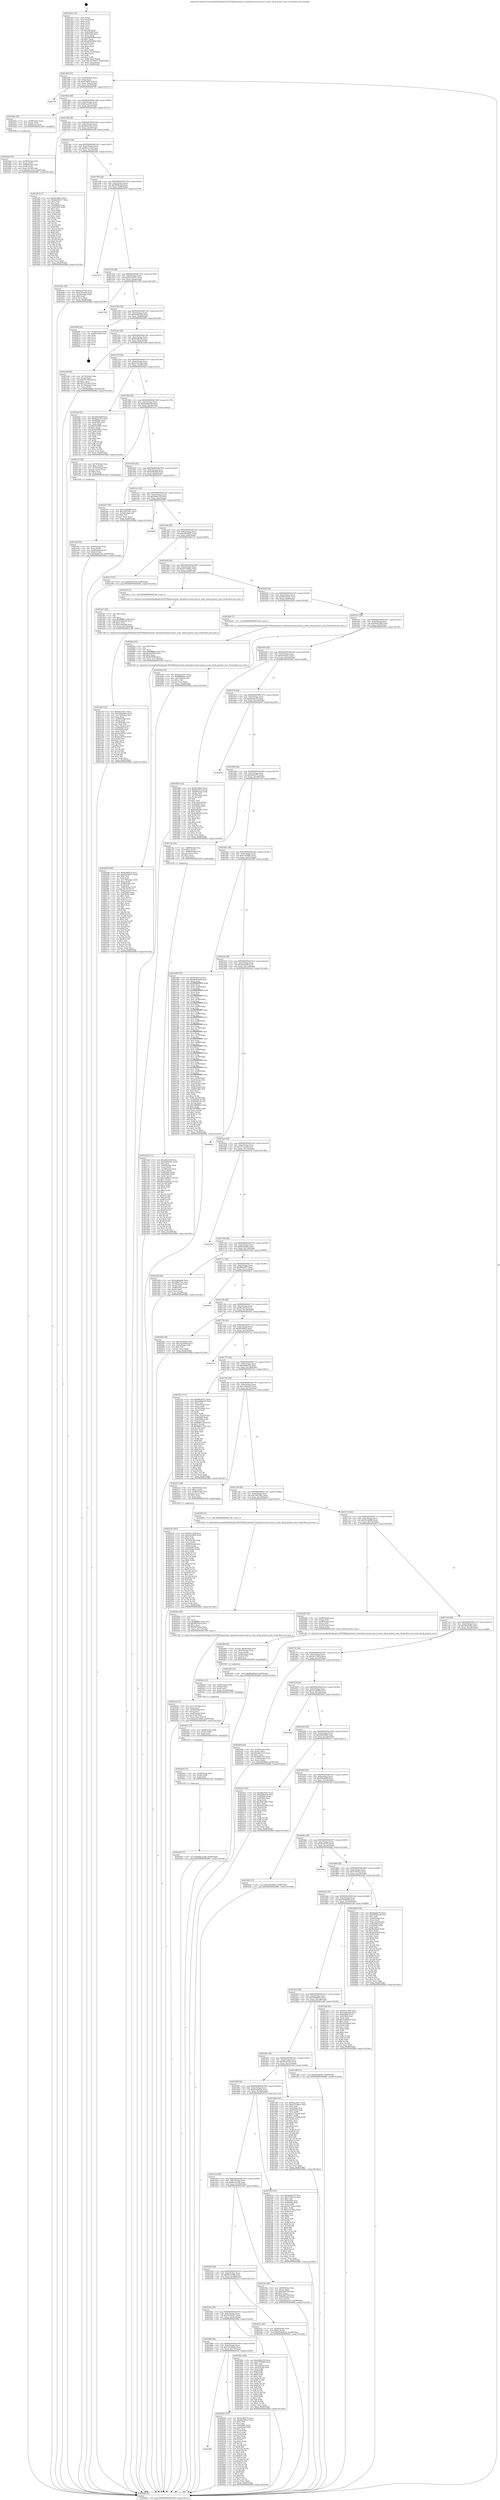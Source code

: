 digraph "0x401420" {
  label = "0x401420 (/mnt/c/Users/mathe/Desktop/tcc/POCII/binaries/extr_linuxdriversmiscsram.h_sram_check_protect_exec_Final-ollvm.out::main(0))"
  labelloc = "t"
  node[shape=record]

  Entry [label="",width=0.3,height=0.3,shape=circle,fillcolor=black,style=filled]
  "0x401494" [label="{
     0x401494 [32]\l
     | [instrs]\l
     &nbsp;&nbsp;0x401494 \<+6\>: mov -0xa8(%rbp),%eax\l
     &nbsp;&nbsp;0x40149a \<+2\>: mov %eax,%ecx\l
     &nbsp;&nbsp;0x40149c \<+6\>: sub $0x8196f57d,%ecx\l
     &nbsp;&nbsp;0x4014a2 \<+6\>: mov %eax,-0xbc(%rbp)\l
     &nbsp;&nbsp;0x4014a8 \<+6\>: mov %ecx,-0xc0(%rbp)\l
     &nbsp;&nbsp;0x4014ae \<+6\>: je 0000000000402791 \<main+0x1371\>\l
  }"]
  "0x402791" [label="{
     0x402791\l
  }", style=dashed]
  "0x4014b4" [label="{
     0x4014b4 [28]\l
     | [instrs]\l
     &nbsp;&nbsp;0x4014b4 \<+5\>: jmp 00000000004014b9 \<main+0x99\>\l
     &nbsp;&nbsp;0x4014b9 \<+6\>: mov -0xbc(%rbp),%eax\l
     &nbsp;&nbsp;0x4014bf \<+5\>: sub $0x82aced73,%eax\l
     &nbsp;&nbsp;0x4014c4 \<+6\>: mov %eax,-0xc4(%rbp)\l
     &nbsp;&nbsp;0x4014ca \<+6\>: je 0000000000401b9a \<main+0x77a\>\l
  }"]
  Exit [label="",width=0.3,height=0.3,shape=circle,fillcolor=black,style=filled,peripheries=2]
  "0x401b9a" [label="{
     0x401b9a [19]\l
     | [instrs]\l
     &nbsp;&nbsp;0x401b9a \<+7\>: mov -0x98(%rbp),%rax\l
     &nbsp;&nbsp;0x401ba1 \<+3\>: mov (%rax),%rax\l
     &nbsp;&nbsp;0x401ba4 \<+4\>: mov 0x8(%rax),%rdi\l
     &nbsp;&nbsp;0x401ba8 \<+5\>: call 0000000000401060 \<atoi@plt\>\l
     | [calls]\l
     &nbsp;&nbsp;0x401060 \{1\} (unknown)\l
  }"]
  "0x4014d0" [label="{
     0x4014d0 [28]\l
     | [instrs]\l
     &nbsp;&nbsp;0x4014d0 \<+5\>: jmp 00000000004014d5 \<main+0xb5\>\l
     &nbsp;&nbsp;0x4014d5 \<+6\>: mov -0xbc(%rbp),%eax\l
     &nbsp;&nbsp;0x4014db \<+5\>: sub $0x8a4ac34c,%eax\l
     &nbsp;&nbsp;0x4014e0 \<+6\>: mov %eax,-0xc8(%rbp)\l
     &nbsp;&nbsp;0x4014e6 \<+6\>: je 0000000000401eff \<main+0xadf\>\l
  }"]
  "0x4024ef" [label="{
     0x4024ef [15]\l
     | [instrs]\l
     &nbsp;&nbsp;0x4024ef \<+10\>: movl $0x6fa315db,-0xa8(%rbp)\l
     &nbsp;&nbsp;0x4024f9 \<+5\>: jmp 000000000040286e \<main+0x144e\>\l
  }"]
  "0x401eff" [label="{
     0x401eff [137]\l
     | [instrs]\l
     &nbsp;&nbsp;0x401eff \<+5\>: mov $0xfd149fe3,%eax\l
     &nbsp;&nbsp;0x401f04 \<+5\>: mov $0xde30d217,%ecx\l
     &nbsp;&nbsp;0x401f09 \<+2\>: mov $0x1,%dl\l
     &nbsp;&nbsp;0x401f0b \<+2\>: xor %esi,%esi\l
     &nbsp;&nbsp;0x401f0d \<+7\>: mov 0x405060,%edi\l
     &nbsp;&nbsp;0x401f14 \<+8\>: mov 0x405064,%r8d\l
     &nbsp;&nbsp;0x401f1c \<+3\>: sub $0x1,%esi\l
     &nbsp;&nbsp;0x401f1f \<+3\>: mov %edi,%r9d\l
     &nbsp;&nbsp;0x401f22 \<+3\>: add %esi,%r9d\l
     &nbsp;&nbsp;0x401f25 \<+4\>: imul %r9d,%edi\l
     &nbsp;&nbsp;0x401f29 \<+3\>: and $0x1,%edi\l
     &nbsp;&nbsp;0x401f2c \<+3\>: cmp $0x0,%edi\l
     &nbsp;&nbsp;0x401f2f \<+4\>: sete %r10b\l
     &nbsp;&nbsp;0x401f33 \<+4\>: cmp $0xa,%r8d\l
     &nbsp;&nbsp;0x401f37 \<+4\>: setl %r11b\l
     &nbsp;&nbsp;0x401f3b \<+3\>: mov %r10b,%bl\l
     &nbsp;&nbsp;0x401f3e \<+3\>: xor $0xff,%bl\l
     &nbsp;&nbsp;0x401f41 \<+3\>: mov %r11b,%r14b\l
     &nbsp;&nbsp;0x401f44 \<+4\>: xor $0xff,%r14b\l
     &nbsp;&nbsp;0x401f48 \<+3\>: xor $0x0,%dl\l
     &nbsp;&nbsp;0x401f4b \<+3\>: mov %bl,%r15b\l
     &nbsp;&nbsp;0x401f4e \<+4\>: and $0x0,%r15b\l
     &nbsp;&nbsp;0x401f52 \<+3\>: and %dl,%r10b\l
     &nbsp;&nbsp;0x401f55 \<+3\>: mov %r14b,%r12b\l
     &nbsp;&nbsp;0x401f58 \<+4\>: and $0x0,%r12b\l
     &nbsp;&nbsp;0x401f5c \<+3\>: and %dl,%r11b\l
     &nbsp;&nbsp;0x401f5f \<+3\>: or %r10b,%r15b\l
     &nbsp;&nbsp;0x401f62 \<+3\>: or %r11b,%r12b\l
     &nbsp;&nbsp;0x401f65 \<+3\>: xor %r12b,%r15b\l
     &nbsp;&nbsp;0x401f68 \<+3\>: or %r14b,%bl\l
     &nbsp;&nbsp;0x401f6b \<+3\>: xor $0xff,%bl\l
     &nbsp;&nbsp;0x401f6e \<+3\>: or $0x0,%dl\l
     &nbsp;&nbsp;0x401f71 \<+2\>: and %dl,%bl\l
     &nbsp;&nbsp;0x401f73 \<+3\>: or %bl,%r15b\l
     &nbsp;&nbsp;0x401f76 \<+4\>: test $0x1,%r15b\l
     &nbsp;&nbsp;0x401f7a \<+3\>: cmovne %ecx,%eax\l
     &nbsp;&nbsp;0x401f7d \<+6\>: mov %eax,-0xa8(%rbp)\l
     &nbsp;&nbsp;0x401f83 \<+5\>: jmp 000000000040286e \<main+0x144e\>\l
  }"]
  "0x4014ec" [label="{
     0x4014ec [28]\l
     | [instrs]\l
     &nbsp;&nbsp;0x4014ec \<+5\>: jmp 00000000004014f1 \<main+0xd1\>\l
     &nbsp;&nbsp;0x4014f1 \<+6\>: mov -0xbc(%rbp),%eax\l
     &nbsp;&nbsp;0x4014f7 \<+5\>: sub $0x8ca123af,%eax\l
     &nbsp;&nbsp;0x4014fc \<+6\>: mov %eax,-0xcc(%rbp)\l
     &nbsp;&nbsp;0x401502 \<+6\>: je 0000000000401bd1 \<main+0x7b1\>\l
  }"]
  "0x4024e0" [label="{
     0x4024e0 [15]\l
     | [instrs]\l
     &nbsp;&nbsp;0x4024e0 \<+4\>: mov -0x50(%rbp),%rdx\l
     &nbsp;&nbsp;0x4024e4 \<+3\>: mov (%rdx),%rdx\l
     &nbsp;&nbsp;0x4024e7 \<+3\>: mov %rdx,%rdi\l
     &nbsp;&nbsp;0x4024ea \<+5\>: call 0000000000401030 \<free@plt\>\l
     | [calls]\l
     &nbsp;&nbsp;0x401030 \{1\} (unknown)\l
  }"]
  "0x401bd1" [label="{
     0x401bd1 [30]\l
     | [instrs]\l
     &nbsp;&nbsp;0x401bd1 \<+5\>: mov $0x4ead7f1b,%eax\l
     &nbsp;&nbsp;0x401bd6 \<+5\>: mov $0xb7d1a3fd,%ecx\l
     &nbsp;&nbsp;0x401bdb \<+3\>: mov -0x34(%rbp),%edx\l
     &nbsp;&nbsp;0x401bde \<+3\>: cmp $0x0,%edx\l
     &nbsp;&nbsp;0x401be1 \<+3\>: cmove %ecx,%eax\l
     &nbsp;&nbsp;0x401be4 \<+6\>: mov %eax,-0xa8(%rbp)\l
     &nbsp;&nbsp;0x401bea \<+5\>: jmp 000000000040286e \<main+0x144e\>\l
  }"]
  "0x401508" [label="{
     0x401508 [28]\l
     | [instrs]\l
     &nbsp;&nbsp;0x401508 \<+5\>: jmp 000000000040150d \<main+0xed\>\l
     &nbsp;&nbsp;0x40150d \<+6\>: mov -0xbc(%rbp),%eax\l
     &nbsp;&nbsp;0x401513 \<+5\>: sub $0x9086edcf,%eax\l
     &nbsp;&nbsp;0x401518 \<+6\>: mov %eax,-0xd0(%rbp)\l
     &nbsp;&nbsp;0x40151e \<+6\>: je 0000000000401b79 \<main+0x759\>\l
  }"]
  "0x4024d1" [label="{
     0x4024d1 [15]\l
     | [instrs]\l
     &nbsp;&nbsp;0x4024d1 \<+4\>: mov -0x68(%rbp),%rdx\l
     &nbsp;&nbsp;0x4024d5 \<+3\>: mov (%rdx),%rdx\l
     &nbsp;&nbsp;0x4024d8 \<+3\>: mov %rdx,%rdi\l
     &nbsp;&nbsp;0x4024db \<+5\>: call 0000000000401030 \<free@plt\>\l
     | [calls]\l
     &nbsp;&nbsp;0x401030 \{1\} (unknown)\l
  }"]
  "0x401b79" [label="{
     0x401b79\l
  }", style=dashed]
  "0x401524" [label="{
     0x401524 [28]\l
     | [instrs]\l
     &nbsp;&nbsp;0x401524 \<+5\>: jmp 0000000000401529 \<main+0x109\>\l
     &nbsp;&nbsp;0x401529 \<+6\>: mov -0xbc(%rbp),%eax\l
     &nbsp;&nbsp;0x40152f \<+5\>: sub $0x93e18557,%eax\l
     &nbsp;&nbsp;0x401534 \<+6\>: mov %eax,-0xd4(%rbp)\l
     &nbsp;&nbsp;0x40153a \<+6\>: je 0000000000402709 \<main+0x12e9\>\l
  }"]
  "0x4024bc" [label="{
     0x4024bc [21]\l
     | [instrs]\l
     &nbsp;&nbsp;0x4024bc \<+4\>: mov -0x80(%rbp),%rdx\l
     &nbsp;&nbsp;0x4024c0 \<+3\>: mov (%rdx),%rdx\l
     &nbsp;&nbsp;0x4024c3 \<+3\>: mov %rdx,%rdi\l
     &nbsp;&nbsp;0x4024c6 \<+6\>: mov %eax,-0x180(%rbp)\l
     &nbsp;&nbsp;0x4024cc \<+5\>: call 0000000000401030 \<free@plt\>\l
     | [calls]\l
     &nbsp;&nbsp;0x401030 \{1\} (unknown)\l
  }"]
  "0x402709" [label="{
     0x402709\l
  }", style=dashed]
  "0x401540" [label="{
     0x401540 [28]\l
     | [instrs]\l
     &nbsp;&nbsp;0x401540 \<+5\>: jmp 0000000000401545 \<main+0x125\>\l
     &nbsp;&nbsp;0x401545 \<+6\>: mov -0xbc(%rbp),%eax\l
     &nbsp;&nbsp;0x40154b \<+5\>: sub $0x959d4259,%eax\l
     &nbsp;&nbsp;0x401550 \<+6\>: mov %eax,-0xd8(%rbp)\l
     &nbsp;&nbsp;0x401556 \<+6\>: je 000000000040266f \<main+0x124f\>\l
  }"]
  "0x40249f" [label="{
     0x40249f [29]\l
     | [instrs]\l
     &nbsp;&nbsp;0x40249f \<+10\>: movabs $0x4030b6,%rdi\l
     &nbsp;&nbsp;0x4024a9 \<+4\>: mov -0x40(%rbp),%rdx\l
     &nbsp;&nbsp;0x4024ad \<+2\>: mov %eax,(%rdx)\l
     &nbsp;&nbsp;0x4024af \<+4\>: mov -0x40(%rbp),%rdx\l
     &nbsp;&nbsp;0x4024b3 \<+2\>: mov (%rdx),%esi\l
     &nbsp;&nbsp;0x4024b5 \<+2\>: mov $0x0,%al\l
     &nbsp;&nbsp;0x4024b7 \<+5\>: call 0000000000401040 \<printf@plt\>\l
     | [calls]\l
     &nbsp;&nbsp;0x401040 \{1\} (unknown)\l
  }"]
  "0x40266f" [label="{
     0x40266f [18]\l
     | [instrs]\l
     &nbsp;&nbsp;0x40266f \<+3\>: mov -0x2c(%rbp),%eax\l
     &nbsp;&nbsp;0x402672 \<+4\>: lea -0x28(%rbp),%rsp\l
     &nbsp;&nbsp;0x402676 \<+1\>: pop %rbx\l
     &nbsp;&nbsp;0x402677 \<+2\>: pop %r12\l
     &nbsp;&nbsp;0x402679 \<+2\>: pop %r13\l
     &nbsp;&nbsp;0x40267b \<+2\>: pop %r14\l
     &nbsp;&nbsp;0x40267d \<+2\>: pop %r15\l
     &nbsp;&nbsp;0x40267f \<+1\>: pop %rbp\l
     &nbsp;&nbsp;0x402680 \<+1\>: ret\l
  }"]
  "0x40155c" [label="{
     0x40155c [28]\l
     | [instrs]\l
     &nbsp;&nbsp;0x40155c \<+5\>: jmp 0000000000401561 \<main+0x141\>\l
     &nbsp;&nbsp;0x401561 \<+6\>: mov -0xbc(%rbp),%eax\l
     &nbsp;&nbsp;0x401567 \<+5\>: sub $0xb2af8c44,%eax\l
     &nbsp;&nbsp;0x40156c \<+6\>: mov %eax,-0xdc(%rbp)\l
     &nbsp;&nbsp;0x401572 \<+6\>: je 0000000000401e98 \<main+0xa78\>\l
  }"]
  "0x402432" [label="{
     0x402432 [41]\l
     | [instrs]\l
     &nbsp;&nbsp;0x402432 \<+6\>: mov -0x17c(%rbp),%ecx\l
     &nbsp;&nbsp;0x402438 \<+3\>: imul %eax,%ecx\l
     &nbsp;&nbsp;0x40243b \<+4\>: mov -0x50(%rbp),%rsi\l
     &nbsp;&nbsp;0x40243f \<+3\>: mov (%rsi),%rsi\l
     &nbsp;&nbsp;0x402442 \<+4\>: mov -0x48(%rbp),%rdi\l
     &nbsp;&nbsp;0x402446 \<+3\>: movslq (%rdi),%rdi\l
     &nbsp;&nbsp;0x402449 \<+3\>: mov %ecx,(%rsi,%rdi,4)\l
     &nbsp;&nbsp;0x40244c \<+10\>: movl $0x2e273d24,-0xa8(%rbp)\l
     &nbsp;&nbsp;0x402456 \<+5\>: jmp 000000000040286e \<main+0x144e\>\l
  }"]
  "0x401e98" [label="{
     0x401e98 [42]\l
     | [instrs]\l
     &nbsp;&nbsp;0x401e98 \<+4\>: mov -0x78(%rbp),%rax\l
     &nbsp;&nbsp;0x401e9c \<+2\>: mov (%rax),%ecx\l
     &nbsp;&nbsp;0x401e9e \<+6\>: sub $0x747185cf,%ecx\l
     &nbsp;&nbsp;0x401ea4 \<+3\>: add $0x1,%ecx\l
     &nbsp;&nbsp;0x401ea7 \<+6\>: add $0x747185cf,%ecx\l
     &nbsp;&nbsp;0x401ead \<+4\>: mov -0x78(%rbp),%rax\l
     &nbsp;&nbsp;0x401eb1 \<+2\>: mov %ecx,(%rax)\l
     &nbsp;&nbsp;0x401eb3 \<+10\>: movl $0xf6ad9deb,-0xa8(%rbp)\l
     &nbsp;&nbsp;0x401ebd \<+5\>: jmp 000000000040286e \<main+0x144e\>\l
  }"]
  "0x401578" [label="{
     0x401578 [28]\l
     | [instrs]\l
     &nbsp;&nbsp;0x401578 \<+5\>: jmp 000000000040157d \<main+0x15d\>\l
     &nbsp;&nbsp;0x40157d \<+6\>: mov -0xbc(%rbp),%eax\l
     &nbsp;&nbsp;0x401583 \<+5\>: sub $0xb7d1a3fd,%eax\l
     &nbsp;&nbsp;0x401588 \<+6\>: mov %eax,-0xe0(%rbp)\l
     &nbsp;&nbsp;0x40158e \<+6\>: je 0000000000401bef \<main+0x7cf\>\l
  }"]
  "0x40240a" [label="{
     0x40240a [40]\l
     | [instrs]\l
     &nbsp;&nbsp;0x40240a \<+5\>: mov $0x2,%ecx\l
     &nbsp;&nbsp;0x40240f \<+1\>: cltd\l
     &nbsp;&nbsp;0x402410 \<+2\>: idiv %ecx\l
     &nbsp;&nbsp;0x402412 \<+6\>: imul $0xfffffffe,%edx,%ecx\l
     &nbsp;&nbsp;0x402418 \<+6\>: sub $0xf967bdea,%ecx\l
     &nbsp;&nbsp;0x40241e \<+3\>: add $0x1,%ecx\l
     &nbsp;&nbsp;0x402421 \<+6\>: add $0xf967bdea,%ecx\l
     &nbsp;&nbsp;0x402427 \<+6\>: mov %ecx,-0x17c(%rbp)\l
     &nbsp;&nbsp;0x40242d \<+5\>: call 0000000000401160 \<next_i\>\l
     | [calls]\l
     &nbsp;&nbsp;0x401160 \{1\} (/mnt/c/Users/mathe/Desktop/tcc/POCII/binaries/extr_linuxdriversmiscsram.h_sram_check_protect_exec_Final-ollvm.out::next_i)\l
  }"]
  "0x401bef" [label="{
     0x401bef [91]\l
     | [instrs]\l
     &nbsp;&nbsp;0x401bef \<+5\>: mov $0xefeb243f,%eax\l
     &nbsp;&nbsp;0x401bf4 \<+5\>: mov $0xdeda1f75,%ecx\l
     &nbsp;&nbsp;0x401bf9 \<+7\>: mov 0x405060,%edx\l
     &nbsp;&nbsp;0x401c00 \<+7\>: mov 0x405064,%esi\l
     &nbsp;&nbsp;0x401c07 \<+2\>: mov %edx,%edi\l
     &nbsp;&nbsp;0x401c09 \<+6\>: sub $0x262f6f2c,%edi\l
     &nbsp;&nbsp;0x401c0f \<+3\>: sub $0x1,%edi\l
     &nbsp;&nbsp;0x401c12 \<+6\>: add $0x262f6f2c,%edi\l
     &nbsp;&nbsp;0x401c18 \<+3\>: imul %edi,%edx\l
     &nbsp;&nbsp;0x401c1b \<+3\>: and $0x1,%edx\l
     &nbsp;&nbsp;0x401c1e \<+3\>: cmp $0x0,%edx\l
     &nbsp;&nbsp;0x401c21 \<+4\>: sete %r8b\l
     &nbsp;&nbsp;0x401c25 \<+3\>: cmp $0xa,%esi\l
     &nbsp;&nbsp;0x401c28 \<+4\>: setl %r9b\l
     &nbsp;&nbsp;0x401c2c \<+3\>: mov %r8b,%r10b\l
     &nbsp;&nbsp;0x401c2f \<+3\>: and %r9b,%r10b\l
     &nbsp;&nbsp;0x401c32 \<+3\>: xor %r9b,%r8b\l
     &nbsp;&nbsp;0x401c35 \<+3\>: or %r8b,%r10b\l
     &nbsp;&nbsp;0x401c38 \<+4\>: test $0x1,%r10b\l
     &nbsp;&nbsp;0x401c3c \<+3\>: cmovne %ecx,%eax\l
     &nbsp;&nbsp;0x401c3f \<+6\>: mov %eax,-0xa8(%rbp)\l
     &nbsp;&nbsp;0x401c45 \<+5\>: jmp 000000000040286e \<main+0x144e\>\l
  }"]
  "0x401594" [label="{
     0x401594 [28]\l
     | [instrs]\l
     &nbsp;&nbsp;0x401594 \<+5\>: jmp 0000000000401599 \<main+0x179\>\l
     &nbsp;&nbsp;0x401599 \<+6\>: mov -0xbc(%rbp),%eax\l
     &nbsp;&nbsp;0x40159f \<+5\>: sub $0xba6bbeb8,%eax\l
     &nbsp;&nbsp;0x4015a4 \<+6\>: mov %eax,-0xe4(%rbp)\l
     &nbsp;&nbsp;0x4015aa \<+6\>: je 0000000000401ec2 \<main+0xaa2\>\l
  }"]
  "0x402230" [label="{
     0x402230 [162]\l
     | [instrs]\l
     &nbsp;&nbsp;0x402230 \<+5\>: mov $0xf57cc249,%ecx\l
     &nbsp;&nbsp;0x402235 \<+5\>: mov $0x456c880f,%edx\l
     &nbsp;&nbsp;0x40223a \<+3\>: mov $0x1,%sil\l
     &nbsp;&nbsp;0x40223d \<+3\>: xor %r8d,%r8d\l
     &nbsp;&nbsp;0x402240 \<+4\>: mov -0x50(%rbp),%rdi\l
     &nbsp;&nbsp;0x402244 \<+3\>: mov %rax,(%rdi)\l
     &nbsp;&nbsp;0x402247 \<+4\>: mov -0x48(%rbp),%rax\l
     &nbsp;&nbsp;0x40224b \<+6\>: movl $0x0,(%rax)\l
     &nbsp;&nbsp;0x402251 \<+8\>: mov 0x405060,%r9d\l
     &nbsp;&nbsp;0x402259 \<+8\>: mov 0x405064,%r10d\l
     &nbsp;&nbsp;0x402261 \<+4\>: sub $0x1,%r8d\l
     &nbsp;&nbsp;0x402265 \<+3\>: mov %r9d,%r11d\l
     &nbsp;&nbsp;0x402268 \<+3\>: add %r8d,%r11d\l
     &nbsp;&nbsp;0x40226b \<+4\>: imul %r11d,%r9d\l
     &nbsp;&nbsp;0x40226f \<+4\>: and $0x1,%r9d\l
     &nbsp;&nbsp;0x402273 \<+4\>: cmp $0x0,%r9d\l
     &nbsp;&nbsp;0x402277 \<+3\>: sete %bl\l
     &nbsp;&nbsp;0x40227a \<+4\>: cmp $0xa,%r10d\l
     &nbsp;&nbsp;0x40227e \<+4\>: setl %r14b\l
     &nbsp;&nbsp;0x402282 \<+3\>: mov %bl,%r15b\l
     &nbsp;&nbsp;0x402285 \<+4\>: xor $0xff,%r15b\l
     &nbsp;&nbsp;0x402289 \<+3\>: mov %r14b,%r12b\l
     &nbsp;&nbsp;0x40228c \<+4\>: xor $0xff,%r12b\l
     &nbsp;&nbsp;0x402290 \<+4\>: xor $0x1,%sil\l
     &nbsp;&nbsp;0x402294 \<+3\>: mov %r15b,%r13b\l
     &nbsp;&nbsp;0x402297 \<+4\>: and $0xff,%r13b\l
     &nbsp;&nbsp;0x40229b \<+3\>: and %sil,%bl\l
     &nbsp;&nbsp;0x40229e \<+3\>: mov %r12b,%al\l
     &nbsp;&nbsp;0x4022a1 \<+2\>: and $0xff,%al\l
     &nbsp;&nbsp;0x4022a3 \<+3\>: and %sil,%r14b\l
     &nbsp;&nbsp;0x4022a6 \<+3\>: or %bl,%r13b\l
     &nbsp;&nbsp;0x4022a9 \<+3\>: or %r14b,%al\l
     &nbsp;&nbsp;0x4022ac \<+3\>: xor %al,%r13b\l
     &nbsp;&nbsp;0x4022af \<+3\>: or %r12b,%r15b\l
     &nbsp;&nbsp;0x4022b2 \<+4\>: xor $0xff,%r15b\l
     &nbsp;&nbsp;0x4022b6 \<+4\>: or $0x1,%sil\l
     &nbsp;&nbsp;0x4022ba \<+3\>: and %sil,%r15b\l
     &nbsp;&nbsp;0x4022bd \<+3\>: or %r15b,%r13b\l
     &nbsp;&nbsp;0x4022c0 \<+4\>: test $0x1,%r13b\l
     &nbsp;&nbsp;0x4022c4 \<+3\>: cmovne %edx,%ecx\l
     &nbsp;&nbsp;0x4022c7 \<+6\>: mov %ecx,-0xa8(%rbp)\l
     &nbsp;&nbsp;0x4022cd \<+5\>: jmp 000000000040286e \<main+0x144e\>\l
  }"]
  "0x401ec2" [label="{
     0x401ec2 [29]\l
     | [instrs]\l
     &nbsp;&nbsp;0x401ec2 \<+4\>: mov -0x70(%rbp),%rax\l
     &nbsp;&nbsp;0x401ec6 \<+6\>: movl $0x1,(%rax)\l
     &nbsp;&nbsp;0x401ecc \<+4\>: mov -0x70(%rbp),%rax\l
     &nbsp;&nbsp;0x401ed0 \<+3\>: movslq (%rax),%rax\l
     &nbsp;&nbsp;0x401ed3 \<+4\>: shl $0x2,%rax\l
     &nbsp;&nbsp;0x401ed7 \<+3\>: mov %rax,%rdi\l
     &nbsp;&nbsp;0x401eda \<+5\>: call 0000000000401050 \<malloc@plt\>\l
     | [calls]\l
     &nbsp;&nbsp;0x401050 \{1\} (unknown)\l
  }"]
  "0x4015b0" [label="{
     0x4015b0 [28]\l
     | [instrs]\l
     &nbsp;&nbsp;0x4015b0 \<+5\>: jmp 00000000004015b5 \<main+0x195\>\l
     &nbsp;&nbsp;0x4015b5 \<+6\>: mov -0xbc(%rbp),%eax\l
     &nbsp;&nbsp;0x4015bb \<+5\>: sub $0xbe06a459,%eax\l
     &nbsp;&nbsp;0x4015c0 \<+6\>: mov %eax,-0xe8(%rbp)\l
     &nbsp;&nbsp;0x4015c6 \<+6\>: je 00000000004023e7 \<main+0xfc7\>\l
  }"]
  "0x4020d6" [label="{
     0x4020d6 [169]\l
     | [instrs]\l
     &nbsp;&nbsp;0x4020d6 \<+5\>: mov $0x8196f57d,%ecx\l
     &nbsp;&nbsp;0x4020db \<+5\>: mov $0xd5839637,%edx\l
     &nbsp;&nbsp;0x4020e0 \<+3\>: mov $0x1,%sil\l
     &nbsp;&nbsp;0x4020e3 \<+2\>: xor %edi,%edi\l
     &nbsp;&nbsp;0x4020e5 \<+7\>: mov -0x178(%rbp),%r8d\l
     &nbsp;&nbsp;0x4020ec \<+4\>: imul %eax,%r8d\l
     &nbsp;&nbsp;0x4020f0 \<+4\>: mov -0x68(%rbp),%r9\l
     &nbsp;&nbsp;0x4020f4 \<+3\>: mov (%r9),%r9\l
     &nbsp;&nbsp;0x4020f7 \<+4\>: mov -0x60(%rbp),%r10\l
     &nbsp;&nbsp;0x4020fb \<+3\>: movslq (%r10),%r10\l
     &nbsp;&nbsp;0x4020fe \<+4\>: mov %r8d,(%r9,%r10,4)\l
     &nbsp;&nbsp;0x402102 \<+7\>: mov 0x405060,%eax\l
     &nbsp;&nbsp;0x402109 \<+8\>: mov 0x405064,%r8d\l
     &nbsp;&nbsp;0x402111 \<+3\>: sub $0x1,%edi\l
     &nbsp;&nbsp;0x402114 \<+3\>: mov %eax,%r11d\l
     &nbsp;&nbsp;0x402117 \<+3\>: add %edi,%r11d\l
     &nbsp;&nbsp;0x40211a \<+4\>: imul %r11d,%eax\l
     &nbsp;&nbsp;0x40211e \<+3\>: and $0x1,%eax\l
     &nbsp;&nbsp;0x402121 \<+3\>: cmp $0x0,%eax\l
     &nbsp;&nbsp;0x402124 \<+3\>: sete %bl\l
     &nbsp;&nbsp;0x402127 \<+4\>: cmp $0xa,%r8d\l
     &nbsp;&nbsp;0x40212b \<+4\>: setl %r14b\l
     &nbsp;&nbsp;0x40212f \<+3\>: mov %bl,%r15b\l
     &nbsp;&nbsp;0x402132 \<+4\>: xor $0xff,%r15b\l
     &nbsp;&nbsp;0x402136 \<+3\>: mov %r14b,%r12b\l
     &nbsp;&nbsp;0x402139 \<+4\>: xor $0xff,%r12b\l
     &nbsp;&nbsp;0x40213d \<+4\>: xor $0x1,%sil\l
     &nbsp;&nbsp;0x402141 \<+3\>: mov %r15b,%r13b\l
     &nbsp;&nbsp;0x402144 \<+4\>: and $0xff,%r13b\l
     &nbsp;&nbsp;0x402148 \<+3\>: and %sil,%bl\l
     &nbsp;&nbsp;0x40214b \<+3\>: mov %r12b,%al\l
     &nbsp;&nbsp;0x40214e \<+2\>: and $0xff,%al\l
     &nbsp;&nbsp;0x402150 \<+3\>: and %sil,%r14b\l
     &nbsp;&nbsp;0x402153 \<+3\>: or %bl,%r13b\l
     &nbsp;&nbsp;0x402156 \<+3\>: or %r14b,%al\l
     &nbsp;&nbsp;0x402159 \<+3\>: xor %al,%r13b\l
     &nbsp;&nbsp;0x40215c \<+3\>: or %r12b,%r15b\l
     &nbsp;&nbsp;0x40215f \<+4\>: xor $0xff,%r15b\l
     &nbsp;&nbsp;0x402163 \<+4\>: or $0x1,%sil\l
     &nbsp;&nbsp;0x402167 \<+3\>: and %sil,%r15b\l
     &nbsp;&nbsp;0x40216a \<+3\>: or %r15b,%r13b\l
     &nbsp;&nbsp;0x40216d \<+4\>: test $0x1,%r13b\l
     &nbsp;&nbsp;0x402171 \<+3\>: cmovne %edx,%ecx\l
     &nbsp;&nbsp;0x402174 \<+6\>: mov %ecx,-0xa8(%rbp)\l
     &nbsp;&nbsp;0x40217a \<+5\>: jmp 000000000040286e \<main+0x144e\>\l
  }"]
  "0x4023e7" [label="{
     0x4023e7 [30]\l
     | [instrs]\l
     &nbsp;&nbsp;0x4023e7 \<+5\>: mov $0x19c4b898,%eax\l
     &nbsp;&nbsp;0x4023ec \<+5\>: mov $0x158755b1,%ecx\l
     &nbsp;&nbsp;0x4023f1 \<+3\>: mov -0x2d(%rbp),%dl\l
     &nbsp;&nbsp;0x4023f4 \<+3\>: test $0x1,%dl\l
     &nbsp;&nbsp;0x4023f7 \<+3\>: cmovne %ecx,%eax\l
     &nbsp;&nbsp;0x4023fa \<+6\>: mov %eax,-0xa8(%rbp)\l
     &nbsp;&nbsp;0x402400 \<+5\>: jmp 000000000040286e \<main+0x144e\>\l
  }"]
  "0x4015cc" [label="{
     0x4015cc [28]\l
     | [instrs]\l
     &nbsp;&nbsp;0x4015cc \<+5\>: jmp 00000000004015d1 \<main+0x1b1\>\l
     &nbsp;&nbsp;0x4015d1 \<+6\>: mov -0xbc(%rbp),%eax\l
     &nbsp;&nbsp;0x4015d7 \<+5\>: sub $0xd44dc51f,%eax\l
     &nbsp;&nbsp;0x4015dc \<+6\>: mov %eax,-0xec(%rbp)\l
     &nbsp;&nbsp;0x4015e2 \<+6\>: je 0000000000402681 \<main+0x1261\>\l
  }"]
  "0x4020ae" [label="{
     0x4020ae [40]\l
     | [instrs]\l
     &nbsp;&nbsp;0x4020ae \<+5\>: mov $0x2,%ecx\l
     &nbsp;&nbsp;0x4020b3 \<+1\>: cltd\l
     &nbsp;&nbsp;0x4020b4 \<+2\>: idiv %ecx\l
     &nbsp;&nbsp;0x4020b6 \<+6\>: imul $0xfffffffe,%edx,%ecx\l
     &nbsp;&nbsp;0x4020bc \<+6\>: add $0x81f93f9,%ecx\l
     &nbsp;&nbsp;0x4020c2 \<+3\>: add $0x1,%ecx\l
     &nbsp;&nbsp;0x4020c5 \<+6\>: sub $0x81f93f9,%ecx\l
     &nbsp;&nbsp;0x4020cb \<+6\>: mov %ecx,-0x178(%rbp)\l
     &nbsp;&nbsp;0x4020d1 \<+5\>: call 0000000000401160 \<next_i\>\l
     | [calls]\l
     &nbsp;&nbsp;0x401160 \{1\} (/mnt/c/Users/mathe/Desktop/tcc/POCII/binaries/extr_linuxdriversmiscsram.h_sram_check_protect_exec_Final-ollvm.out::next_i)\l
  }"]
  "0x402681" [label="{
     0x402681\l
  }", style=dashed]
  "0x4015e8" [label="{
     0x4015e8 [28]\l
     | [instrs]\l
     &nbsp;&nbsp;0x4015e8 \<+5\>: jmp 00000000004015ed \<main+0x1cd\>\l
     &nbsp;&nbsp;0x4015ed \<+6\>: mov -0xbc(%rbp),%eax\l
     &nbsp;&nbsp;0x4015f3 \<+5\>: sub $0xd5839637,%eax\l
     &nbsp;&nbsp;0x4015f8 \<+6\>: mov %eax,-0xf0(%rbp)\l
     &nbsp;&nbsp;0x4015fe \<+6\>: je 000000000040217f \<main+0xd5f\>\l
  }"]
  "0x401984" [label="{
     0x401984\l
  }", style=dashed]
  "0x40217f" [label="{
     0x40217f [15]\l
     | [instrs]\l
     &nbsp;&nbsp;0x40217f \<+10\>: movl $0x6ae5c458,-0xa8(%rbp)\l
     &nbsp;&nbsp;0x402189 \<+5\>: jmp 000000000040286e \<main+0x144e\>\l
  }"]
  "0x401604" [label="{
     0x401604 [28]\l
     | [instrs]\l
     &nbsp;&nbsp;0x401604 \<+5\>: jmp 0000000000401609 \<main+0x1e9\>\l
     &nbsp;&nbsp;0x401609 \<+6\>: mov -0xbc(%rbp),%eax\l
     &nbsp;&nbsp;0x40160f \<+5\>: sub $0xd72166b1,%eax\l
     &nbsp;&nbsp;0x401614 \<+6\>: mov %eax,-0xf4(%rbp)\l
     &nbsp;&nbsp;0x40161a \<+6\>: je 0000000000401de2 \<main+0x9c2\>\l
  }"]
  "0x402020" [label="{
     0x402020 [137]\l
     | [instrs]\l
     &nbsp;&nbsp;0x402020 \<+5\>: mov $0x8196f57d,%eax\l
     &nbsp;&nbsp;0x402025 \<+5\>: mov $0xdbe381ee,%ecx\l
     &nbsp;&nbsp;0x40202a \<+2\>: mov $0x1,%dl\l
     &nbsp;&nbsp;0x40202c \<+2\>: xor %esi,%esi\l
     &nbsp;&nbsp;0x40202e \<+7\>: mov 0x405060,%edi\l
     &nbsp;&nbsp;0x402035 \<+8\>: mov 0x405064,%r8d\l
     &nbsp;&nbsp;0x40203d \<+3\>: sub $0x1,%esi\l
     &nbsp;&nbsp;0x402040 \<+3\>: mov %edi,%r9d\l
     &nbsp;&nbsp;0x402043 \<+3\>: add %esi,%r9d\l
     &nbsp;&nbsp;0x402046 \<+4\>: imul %r9d,%edi\l
     &nbsp;&nbsp;0x40204a \<+3\>: and $0x1,%edi\l
     &nbsp;&nbsp;0x40204d \<+3\>: cmp $0x0,%edi\l
     &nbsp;&nbsp;0x402050 \<+4\>: sete %r10b\l
     &nbsp;&nbsp;0x402054 \<+4\>: cmp $0xa,%r8d\l
     &nbsp;&nbsp;0x402058 \<+4\>: setl %r11b\l
     &nbsp;&nbsp;0x40205c \<+3\>: mov %r10b,%bl\l
     &nbsp;&nbsp;0x40205f \<+3\>: xor $0xff,%bl\l
     &nbsp;&nbsp;0x402062 \<+3\>: mov %r11b,%r14b\l
     &nbsp;&nbsp;0x402065 \<+4\>: xor $0xff,%r14b\l
     &nbsp;&nbsp;0x402069 \<+3\>: xor $0x1,%dl\l
     &nbsp;&nbsp;0x40206c \<+3\>: mov %bl,%r15b\l
     &nbsp;&nbsp;0x40206f \<+4\>: and $0xff,%r15b\l
     &nbsp;&nbsp;0x402073 \<+3\>: and %dl,%r10b\l
     &nbsp;&nbsp;0x402076 \<+3\>: mov %r14b,%r12b\l
     &nbsp;&nbsp;0x402079 \<+4\>: and $0xff,%r12b\l
     &nbsp;&nbsp;0x40207d \<+3\>: and %dl,%r11b\l
     &nbsp;&nbsp;0x402080 \<+3\>: or %r10b,%r15b\l
     &nbsp;&nbsp;0x402083 \<+3\>: or %r11b,%r12b\l
     &nbsp;&nbsp;0x402086 \<+3\>: xor %r12b,%r15b\l
     &nbsp;&nbsp;0x402089 \<+3\>: or %r14b,%bl\l
     &nbsp;&nbsp;0x40208c \<+3\>: xor $0xff,%bl\l
     &nbsp;&nbsp;0x40208f \<+3\>: or $0x1,%dl\l
     &nbsp;&nbsp;0x402092 \<+2\>: and %dl,%bl\l
     &nbsp;&nbsp;0x402094 \<+3\>: or %bl,%r15b\l
     &nbsp;&nbsp;0x402097 \<+4\>: test $0x1,%r15b\l
     &nbsp;&nbsp;0x40209b \<+3\>: cmovne %ecx,%eax\l
     &nbsp;&nbsp;0x40209e \<+6\>: mov %eax,-0xa8(%rbp)\l
     &nbsp;&nbsp;0x4020a4 \<+5\>: jmp 000000000040286e \<main+0x144e\>\l
  }"]
  "0x401de2" [label="{
     0x401de2 [5]\l
     | [instrs]\l
     &nbsp;&nbsp;0x401de2 \<+5\>: call 0000000000401160 \<next_i\>\l
     | [calls]\l
     &nbsp;&nbsp;0x401160 \{1\} (/mnt/c/Users/mathe/Desktop/tcc/POCII/binaries/extr_linuxdriversmiscsram.h_sram_check_protect_exec_Final-ollvm.out::next_i)\l
  }"]
  "0x401620" [label="{
     0x401620 [28]\l
     | [instrs]\l
     &nbsp;&nbsp;0x401620 \<+5\>: jmp 0000000000401625 \<main+0x205\>\l
     &nbsp;&nbsp;0x401625 \<+6\>: mov -0xbc(%rbp),%eax\l
     &nbsp;&nbsp;0x40162b \<+5\>: sub $0xdbe381ee,%eax\l
     &nbsp;&nbsp;0x401630 \<+6\>: mov %eax,-0xf8(%rbp)\l
     &nbsp;&nbsp;0x401636 \<+6\>: je 00000000004020a9 \<main+0xc89\>\l
  }"]
  "0x401edf" [label="{
     0x401edf [32]\l
     | [instrs]\l
     &nbsp;&nbsp;0x401edf \<+4\>: mov -0x68(%rbp),%rdi\l
     &nbsp;&nbsp;0x401ee3 \<+3\>: mov %rax,(%rdi)\l
     &nbsp;&nbsp;0x401ee6 \<+4\>: mov -0x60(%rbp),%rax\l
     &nbsp;&nbsp;0x401eea \<+6\>: movl $0x0,(%rax)\l
     &nbsp;&nbsp;0x401ef0 \<+10\>: movl $0x8a4ac34c,-0xa8(%rbp)\l
     &nbsp;&nbsp;0x401efa \<+5\>: jmp 000000000040286e \<main+0x144e\>\l
  }"]
  "0x4020a9" [label="{
     0x4020a9 [5]\l
     | [instrs]\l
     &nbsp;&nbsp;0x4020a9 \<+5\>: call 0000000000401160 \<next_i\>\l
     | [calls]\l
     &nbsp;&nbsp;0x401160 \{1\} (/mnt/c/Users/mathe/Desktop/tcc/POCII/binaries/extr_linuxdriversmiscsram.h_sram_check_protect_exec_Final-ollvm.out::next_i)\l
  }"]
  "0x40163c" [label="{
     0x40163c [28]\l
     | [instrs]\l
     &nbsp;&nbsp;0x40163c \<+5\>: jmp 0000000000401641 \<main+0x221\>\l
     &nbsp;&nbsp;0x401641 \<+6\>: mov -0xbc(%rbp),%eax\l
     &nbsp;&nbsp;0x401647 \<+5\>: sub $0xdbe61b08,%eax\l
     &nbsp;&nbsp;0x40164c \<+6\>: mov %eax,-0xfc(%rbp)\l
     &nbsp;&nbsp;0x401652 \<+6\>: je 0000000000401b5b \<main+0x73b\>\l
  }"]
  "0x401e0f" [label="{
     0x401e0f [122]\l
     | [instrs]\l
     &nbsp;&nbsp;0x401e0f \<+5\>: mov $0x93e18557,%ecx\l
     &nbsp;&nbsp;0x401e14 \<+5\>: mov $0x558dd034,%edx\l
     &nbsp;&nbsp;0x401e19 \<+6\>: mov -0x174(%rbp),%esi\l
     &nbsp;&nbsp;0x401e1f \<+3\>: imul %eax,%esi\l
     &nbsp;&nbsp;0x401e22 \<+4\>: mov -0x80(%rbp),%rdi\l
     &nbsp;&nbsp;0x401e26 \<+3\>: mov (%rdi),%rdi\l
     &nbsp;&nbsp;0x401e29 \<+4\>: mov -0x78(%rbp),%r8\l
     &nbsp;&nbsp;0x401e2d \<+3\>: movslq (%r8),%r8\l
     &nbsp;&nbsp;0x401e30 \<+4\>: mov %esi,(%rdi,%r8,4)\l
     &nbsp;&nbsp;0x401e34 \<+7\>: mov 0x405060,%eax\l
     &nbsp;&nbsp;0x401e3b \<+7\>: mov 0x405064,%esi\l
     &nbsp;&nbsp;0x401e42 \<+3\>: mov %eax,%r9d\l
     &nbsp;&nbsp;0x401e45 \<+7\>: add $0x4ec295e4,%r9d\l
     &nbsp;&nbsp;0x401e4c \<+4\>: sub $0x1,%r9d\l
     &nbsp;&nbsp;0x401e50 \<+7\>: sub $0x4ec295e4,%r9d\l
     &nbsp;&nbsp;0x401e57 \<+4\>: imul %r9d,%eax\l
     &nbsp;&nbsp;0x401e5b \<+3\>: and $0x1,%eax\l
     &nbsp;&nbsp;0x401e5e \<+3\>: cmp $0x0,%eax\l
     &nbsp;&nbsp;0x401e61 \<+4\>: sete %r10b\l
     &nbsp;&nbsp;0x401e65 \<+3\>: cmp $0xa,%esi\l
     &nbsp;&nbsp;0x401e68 \<+4\>: setl %r11b\l
     &nbsp;&nbsp;0x401e6c \<+3\>: mov %r10b,%bl\l
     &nbsp;&nbsp;0x401e6f \<+3\>: and %r11b,%bl\l
     &nbsp;&nbsp;0x401e72 \<+3\>: xor %r11b,%r10b\l
     &nbsp;&nbsp;0x401e75 \<+3\>: or %r10b,%bl\l
     &nbsp;&nbsp;0x401e78 \<+3\>: test $0x1,%bl\l
     &nbsp;&nbsp;0x401e7b \<+3\>: cmovne %edx,%ecx\l
     &nbsp;&nbsp;0x401e7e \<+6\>: mov %ecx,-0xa8(%rbp)\l
     &nbsp;&nbsp;0x401e84 \<+5\>: jmp 000000000040286e \<main+0x144e\>\l
  }"]
  "0x401b5b" [label="{
     0x401b5b [30]\l
     | [instrs]\l
     &nbsp;&nbsp;0x401b5b \<+5\>: mov $0x82aced73,%eax\l
     &nbsp;&nbsp;0x401b60 \<+5\>: mov $0x9086edcf,%ecx\l
     &nbsp;&nbsp;0x401b65 \<+3\>: mov -0x35(%rbp),%dl\l
     &nbsp;&nbsp;0x401b68 \<+3\>: test $0x1,%dl\l
     &nbsp;&nbsp;0x401b6b \<+3\>: cmovne %ecx,%eax\l
     &nbsp;&nbsp;0x401b6e \<+6\>: mov %eax,-0xa8(%rbp)\l
     &nbsp;&nbsp;0x401b74 \<+5\>: jmp 000000000040286e \<main+0x144e\>\l
  }"]
  "0x401658" [label="{
     0x401658 [28]\l
     | [instrs]\l
     &nbsp;&nbsp;0x401658 \<+5\>: jmp 000000000040165d \<main+0x23d\>\l
     &nbsp;&nbsp;0x40165d \<+6\>: mov -0xbc(%rbp),%eax\l
     &nbsp;&nbsp;0x401663 \<+5\>: sub $0xde30d217,%eax\l
     &nbsp;&nbsp;0x401668 \<+6\>: mov %eax,-0x100(%rbp)\l
     &nbsp;&nbsp;0x40166e \<+6\>: je 0000000000401f88 \<main+0xb68\>\l
  }"]
  "0x401de7" [label="{
     0x401de7 [40]\l
     | [instrs]\l
     &nbsp;&nbsp;0x401de7 \<+5\>: mov $0x2,%ecx\l
     &nbsp;&nbsp;0x401dec \<+1\>: cltd\l
     &nbsp;&nbsp;0x401ded \<+2\>: idiv %ecx\l
     &nbsp;&nbsp;0x401def \<+6\>: imul $0xfffffffe,%edx,%ecx\l
     &nbsp;&nbsp;0x401df5 \<+6\>: add $0x5c96eeb0,%ecx\l
     &nbsp;&nbsp;0x401dfb \<+3\>: add $0x1,%ecx\l
     &nbsp;&nbsp;0x401dfe \<+6\>: sub $0x5c96eeb0,%ecx\l
     &nbsp;&nbsp;0x401e04 \<+6\>: mov %ecx,-0x174(%rbp)\l
     &nbsp;&nbsp;0x401e0a \<+5\>: call 0000000000401160 \<next_i\>\l
     | [calls]\l
     &nbsp;&nbsp;0x401160 \{1\} (/mnt/c/Users/mathe/Desktop/tcc/POCII/binaries/extr_linuxdriversmiscsram.h_sram_check_protect_exec_Final-ollvm.out::next_i)\l
  }"]
  "0x401f88" [label="{
     0x401f88 [122]\l
     | [instrs]\l
     &nbsp;&nbsp;0x401f88 \<+5\>: mov $0xfd149fe3,%eax\l
     &nbsp;&nbsp;0x401f8d \<+5\>: mov $0xfbec81cd,%ecx\l
     &nbsp;&nbsp;0x401f92 \<+4\>: mov -0x60(%rbp),%rdx\l
     &nbsp;&nbsp;0x401f96 \<+2\>: mov (%rdx),%esi\l
     &nbsp;&nbsp;0x401f98 \<+4\>: mov -0x70(%rbp),%rdx\l
     &nbsp;&nbsp;0x401f9c \<+2\>: cmp (%rdx),%esi\l
     &nbsp;&nbsp;0x401f9e \<+4\>: setl %dil\l
     &nbsp;&nbsp;0x401fa2 \<+4\>: and $0x1,%dil\l
     &nbsp;&nbsp;0x401fa6 \<+4\>: mov %dil,-0x2e(%rbp)\l
     &nbsp;&nbsp;0x401faa \<+7\>: mov 0x405060,%esi\l
     &nbsp;&nbsp;0x401fb1 \<+8\>: mov 0x405064,%r8d\l
     &nbsp;&nbsp;0x401fb9 \<+3\>: mov %esi,%r9d\l
     &nbsp;&nbsp;0x401fbc \<+7\>: sub $0xba9f2d83,%r9d\l
     &nbsp;&nbsp;0x401fc3 \<+4\>: sub $0x1,%r9d\l
     &nbsp;&nbsp;0x401fc7 \<+7\>: add $0xba9f2d83,%r9d\l
     &nbsp;&nbsp;0x401fce \<+4\>: imul %r9d,%esi\l
     &nbsp;&nbsp;0x401fd2 \<+3\>: and $0x1,%esi\l
     &nbsp;&nbsp;0x401fd5 \<+3\>: cmp $0x0,%esi\l
     &nbsp;&nbsp;0x401fd8 \<+4\>: sete %dil\l
     &nbsp;&nbsp;0x401fdc \<+4\>: cmp $0xa,%r8d\l
     &nbsp;&nbsp;0x401fe0 \<+4\>: setl %r10b\l
     &nbsp;&nbsp;0x401fe4 \<+3\>: mov %dil,%r11b\l
     &nbsp;&nbsp;0x401fe7 \<+3\>: and %r10b,%r11b\l
     &nbsp;&nbsp;0x401fea \<+3\>: xor %r10b,%dil\l
     &nbsp;&nbsp;0x401fed \<+3\>: or %dil,%r11b\l
     &nbsp;&nbsp;0x401ff0 \<+4\>: test $0x1,%r11b\l
     &nbsp;&nbsp;0x401ff4 \<+3\>: cmovne %ecx,%eax\l
     &nbsp;&nbsp;0x401ff7 \<+6\>: mov %eax,-0xa8(%rbp)\l
     &nbsp;&nbsp;0x401ffd \<+5\>: jmp 000000000040286e \<main+0x144e\>\l
  }"]
  "0x401674" [label="{
     0x401674 [28]\l
     | [instrs]\l
     &nbsp;&nbsp;0x401674 \<+5\>: jmp 0000000000401679 \<main+0x259\>\l
     &nbsp;&nbsp;0x401679 \<+6\>: mov -0xbc(%rbp),%eax\l
     &nbsp;&nbsp;0x40167f \<+5\>: sub $0xdea6ce7b,%eax\l
     &nbsp;&nbsp;0x401684 \<+6\>: mov %eax,-0x104(%rbp)\l
     &nbsp;&nbsp;0x40168a \<+6\>: je 0000000000402856 \<main+0x1436\>\l
  }"]
  "0x401c6d" [label="{
     0x401c6d [172]\l
     | [instrs]\l
     &nbsp;&nbsp;0x401c6d \<+5\>: mov $0xefeb243f,%ecx\l
     &nbsp;&nbsp;0x401c72 \<+5\>: mov $0x28e0c4be,%edx\l
     &nbsp;&nbsp;0x401c77 \<+3\>: mov $0x1,%sil\l
     &nbsp;&nbsp;0x401c7a \<+4\>: mov -0x80(%rbp),%rdi\l
     &nbsp;&nbsp;0x401c7e \<+3\>: mov %rax,(%rdi)\l
     &nbsp;&nbsp;0x401c81 \<+4\>: mov -0x78(%rbp),%rax\l
     &nbsp;&nbsp;0x401c85 \<+6\>: movl $0x0,(%rax)\l
     &nbsp;&nbsp;0x401c8b \<+8\>: mov 0x405060,%r8d\l
     &nbsp;&nbsp;0x401c93 \<+8\>: mov 0x405064,%r9d\l
     &nbsp;&nbsp;0x401c9b \<+3\>: mov %r8d,%r10d\l
     &nbsp;&nbsp;0x401c9e \<+7\>: sub $0xc4cdb81e,%r10d\l
     &nbsp;&nbsp;0x401ca5 \<+4\>: sub $0x1,%r10d\l
     &nbsp;&nbsp;0x401ca9 \<+7\>: add $0xc4cdb81e,%r10d\l
     &nbsp;&nbsp;0x401cb0 \<+4\>: imul %r10d,%r8d\l
     &nbsp;&nbsp;0x401cb4 \<+4\>: and $0x1,%r8d\l
     &nbsp;&nbsp;0x401cb8 \<+4\>: cmp $0x0,%r8d\l
     &nbsp;&nbsp;0x401cbc \<+4\>: sete %r11b\l
     &nbsp;&nbsp;0x401cc0 \<+4\>: cmp $0xa,%r9d\l
     &nbsp;&nbsp;0x401cc4 \<+3\>: setl %bl\l
     &nbsp;&nbsp;0x401cc7 \<+3\>: mov %r11b,%r14b\l
     &nbsp;&nbsp;0x401cca \<+4\>: xor $0xff,%r14b\l
     &nbsp;&nbsp;0x401cce \<+3\>: mov %bl,%r15b\l
     &nbsp;&nbsp;0x401cd1 \<+4\>: xor $0xff,%r15b\l
     &nbsp;&nbsp;0x401cd5 \<+4\>: xor $0x1,%sil\l
     &nbsp;&nbsp;0x401cd9 \<+3\>: mov %r14b,%r12b\l
     &nbsp;&nbsp;0x401cdc \<+4\>: and $0xff,%r12b\l
     &nbsp;&nbsp;0x401ce0 \<+3\>: and %sil,%r11b\l
     &nbsp;&nbsp;0x401ce3 \<+3\>: mov %r15b,%r13b\l
     &nbsp;&nbsp;0x401ce6 \<+4\>: and $0xff,%r13b\l
     &nbsp;&nbsp;0x401cea \<+3\>: and %sil,%bl\l
     &nbsp;&nbsp;0x401ced \<+3\>: or %r11b,%r12b\l
     &nbsp;&nbsp;0x401cf0 \<+3\>: or %bl,%r13b\l
     &nbsp;&nbsp;0x401cf3 \<+3\>: xor %r13b,%r12b\l
     &nbsp;&nbsp;0x401cf6 \<+3\>: or %r15b,%r14b\l
     &nbsp;&nbsp;0x401cf9 \<+4\>: xor $0xff,%r14b\l
     &nbsp;&nbsp;0x401cfd \<+4\>: or $0x1,%sil\l
     &nbsp;&nbsp;0x401d01 \<+3\>: and %sil,%r14b\l
     &nbsp;&nbsp;0x401d04 \<+3\>: or %r14b,%r12b\l
     &nbsp;&nbsp;0x401d07 \<+4\>: test $0x1,%r12b\l
     &nbsp;&nbsp;0x401d0b \<+3\>: cmovne %edx,%ecx\l
     &nbsp;&nbsp;0x401d0e \<+6\>: mov %ecx,-0xa8(%rbp)\l
     &nbsp;&nbsp;0x401d14 \<+5\>: jmp 000000000040286e \<main+0x144e\>\l
  }"]
  "0x402856" [label="{
     0x402856\l
  }", style=dashed]
  "0x401690" [label="{
     0x401690 [28]\l
     | [instrs]\l
     &nbsp;&nbsp;0x401690 \<+5\>: jmp 0000000000401695 \<main+0x275\>\l
     &nbsp;&nbsp;0x401695 \<+6\>: mov -0xbc(%rbp),%eax\l
     &nbsp;&nbsp;0x40169b \<+5\>: sub $0xdeda1f75,%eax\l
     &nbsp;&nbsp;0x4016a0 \<+6\>: mov %eax,-0x108(%rbp)\l
     &nbsp;&nbsp;0x4016a6 \<+6\>: je 0000000000401c4a \<main+0x82a\>\l
  }"]
  "0x401bad" [label="{
     0x401bad [36]\l
     | [instrs]\l
     &nbsp;&nbsp;0x401bad \<+7\>: mov -0x90(%rbp),%rdi\l
     &nbsp;&nbsp;0x401bb4 \<+2\>: mov %eax,(%rdi)\l
     &nbsp;&nbsp;0x401bb6 \<+7\>: mov -0x90(%rbp),%rdi\l
     &nbsp;&nbsp;0x401bbd \<+2\>: mov (%rdi),%eax\l
     &nbsp;&nbsp;0x401bbf \<+3\>: mov %eax,-0x34(%rbp)\l
     &nbsp;&nbsp;0x401bc2 \<+10\>: movl $0x8ca123af,-0xa8(%rbp)\l
     &nbsp;&nbsp;0x401bcc \<+5\>: jmp 000000000040286e \<main+0x144e\>\l
  }"]
  "0x401c4a" [label="{
     0x401c4a [35]\l
     | [instrs]\l
     &nbsp;&nbsp;0x401c4a \<+7\>: mov -0x88(%rbp),%rax\l
     &nbsp;&nbsp;0x401c51 \<+6\>: movl $0x1,(%rax)\l
     &nbsp;&nbsp;0x401c57 \<+7\>: mov -0x88(%rbp),%rax\l
     &nbsp;&nbsp;0x401c5e \<+3\>: movslq (%rax),%rax\l
     &nbsp;&nbsp;0x401c61 \<+4\>: shl $0x2,%rax\l
     &nbsp;&nbsp;0x401c65 \<+3\>: mov %rax,%rdi\l
     &nbsp;&nbsp;0x401c68 \<+5\>: call 0000000000401050 \<malloc@plt\>\l
     | [calls]\l
     &nbsp;&nbsp;0x401050 \{1\} (unknown)\l
  }"]
  "0x4016ac" [label="{
     0x4016ac [28]\l
     | [instrs]\l
     &nbsp;&nbsp;0x4016ac \<+5\>: jmp 00000000004016b1 \<main+0x291\>\l
     &nbsp;&nbsp;0x4016b1 \<+6\>: mov -0xbc(%rbp),%eax\l
     &nbsp;&nbsp;0x4016b7 \<+5\>: sub $0xe797f085,%eax\l
     &nbsp;&nbsp;0x4016bc \<+6\>: mov %eax,-0x10c(%rbp)\l
     &nbsp;&nbsp;0x4016c2 \<+6\>: je 00000000004019f8 \<main+0x5d8\>\l
  }"]
  "0x401420" [label="{
     0x401420 [116]\l
     | [instrs]\l
     &nbsp;&nbsp;0x401420 \<+1\>: push %rbp\l
     &nbsp;&nbsp;0x401421 \<+3\>: mov %rsp,%rbp\l
     &nbsp;&nbsp;0x401424 \<+2\>: push %r15\l
     &nbsp;&nbsp;0x401426 \<+2\>: push %r14\l
     &nbsp;&nbsp;0x401428 \<+2\>: push %r13\l
     &nbsp;&nbsp;0x40142a \<+2\>: push %r12\l
     &nbsp;&nbsp;0x40142c \<+1\>: push %rbx\l
     &nbsp;&nbsp;0x40142d \<+7\>: sub $0x198,%rsp\l
     &nbsp;&nbsp;0x401434 \<+7\>: mov 0x405060,%eax\l
     &nbsp;&nbsp;0x40143b \<+7\>: mov 0x405064,%ecx\l
     &nbsp;&nbsp;0x401442 \<+2\>: mov %eax,%edx\l
     &nbsp;&nbsp;0x401444 \<+6\>: sub $0xa984b6b6,%edx\l
     &nbsp;&nbsp;0x40144a \<+3\>: sub $0x1,%edx\l
     &nbsp;&nbsp;0x40144d \<+6\>: add $0xa984b6b6,%edx\l
     &nbsp;&nbsp;0x401453 \<+3\>: imul %edx,%eax\l
     &nbsp;&nbsp;0x401456 \<+3\>: and $0x1,%eax\l
     &nbsp;&nbsp;0x401459 \<+3\>: cmp $0x0,%eax\l
     &nbsp;&nbsp;0x40145c \<+4\>: sete %r8b\l
     &nbsp;&nbsp;0x401460 \<+4\>: and $0x1,%r8b\l
     &nbsp;&nbsp;0x401464 \<+7\>: mov %r8b,-0xa2(%rbp)\l
     &nbsp;&nbsp;0x40146b \<+3\>: cmp $0xa,%ecx\l
     &nbsp;&nbsp;0x40146e \<+4\>: setl %r8b\l
     &nbsp;&nbsp;0x401472 \<+4\>: and $0x1,%r8b\l
     &nbsp;&nbsp;0x401476 \<+7\>: mov %r8b,-0xa1(%rbp)\l
     &nbsp;&nbsp;0x40147d \<+10\>: movl $0x74530427,-0xa8(%rbp)\l
     &nbsp;&nbsp;0x401487 \<+6\>: mov %edi,-0xac(%rbp)\l
     &nbsp;&nbsp;0x40148d \<+7\>: mov %rsi,-0xb8(%rbp)\l
  }"]
  "0x4019f8" [label="{
     0x4019f8 [355]\l
     | [instrs]\l
     &nbsp;&nbsp;0x4019f8 \<+5\>: mov $0xd44dc51f,%eax\l
     &nbsp;&nbsp;0x4019fd \<+5\>: mov $0xdbe61b08,%ecx\l
     &nbsp;&nbsp;0x401a02 \<+3\>: mov %rsp,%rdx\l
     &nbsp;&nbsp;0x401a05 \<+4\>: add $0xfffffffffffffff0,%rdx\l
     &nbsp;&nbsp;0x401a09 \<+3\>: mov %rdx,%rsp\l
     &nbsp;&nbsp;0x401a0c \<+7\>: mov %rdx,-0xa0(%rbp)\l
     &nbsp;&nbsp;0x401a13 \<+3\>: mov %rsp,%rdx\l
     &nbsp;&nbsp;0x401a16 \<+4\>: add $0xfffffffffffffff0,%rdx\l
     &nbsp;&nbsp;0x401a1a \<+3\>: mov %rdx,%rsp\l
     &nbsp;&nbsp;0x401a1d \<+3\>: mov %rsp,%rsi\l
     &nbsp;&nbsp;0x401a20 \<+4\>: add $0xfffffffffffffff0,%rsi\l
     &nbsp;&nbsp;0x401a24 \<+3\>: mov %rsi,%rsp\l
     &nbsp;&nbsp;0x401a27 \<+7\>: mov %rsi,-0x98(%rbp)\l
     &nbsp;&nbsp;0x401a2e \<+3\>: mov %rsp,%rsi\l
     &nbsp;&nbsp;0x401a31 \<+4\>: add $0xfffffffffffffff0,%rsi\l
     &nbsp;&nbsp;0x401a35 \<+3\>: mov %rsi,%rsp\l
     &nbsp;&nbsp;0x401a38 \<+7\>: mov %rsi,-0x90(%rbp)\l
     &nbsp;&nbsp;0x401a3f \<+3\>: mov %rsp,%rsi\l
     &nbsp;&nbsp;0x401a42 \<+4\>: add $0xfffffffffffffff0,%rsi\l
     &nbsp;&nbsp;0x401a46 \<+3\>: mov %rsi,%rsp\l
     &nbsp;&nbsp;0x401a49 \<+7\>: mov %rsi,-0x88(%rbp)\l
     &nbsp;&nbsp;0x401a50 \<+3\>: mov %rsp,%rsi\l
     &nbsp;&nbsp;0x401a53 \<+4\>: add $0xfffffffffffffff0,%rsi\l
     &nbsp;&nbsp;0x401a57 \<+3\>: mov %rsi,%rsp\l
     &nbsp;&nbsp;0x401a5a \<+4\>: mov %rsi,-0x80(%rbp)\l
     &nbsp;&nbsp;0x401a5e \<+3\>: mov %rsp,%rsi\l
     &nbsp;&nbsp;0x401a61 \<+4\>: add $0xfffffffffffffff0,%rsi\l
     &nbsp;&nbsp;0x401a65 \<+3\>: mov %rsi,%rsp\l
     &nbsp;&nbsp;0x401a68 \<+4\>: mov %rsi,-0x78(%rbp)\l
     &nbsp;&nbsp;0x401a6c \<+3\>: mov %rsp,%rsi\l
     &nbsp;&nbsp;0x401a6f \<+4\>: add $0xfffffffffffffff0,%rsi\l
     &nbsp;&nbsp;0x401a73 \<+3\>: mov %rsi,%rsp\l
     &nbsp;&nbsp;0x401a76 \<+4\>: mov %rsi,-0x70(%rbp)\l
     &nbsp;&nbsp;0x401a7a \<+3\>: mov %rsp,%rsi\l
     &nbsp;&nbsp;0x401a7d \<+4\>: add $0xfffffffffffffff0,%rsi\l
     &nbsp;&nbsp;0x401a81 \<+3\>: mov %rsi,%rsp\l
     &nbsp;&nbsp;0x401a84 \<+4\>: mov %rsi,-0x68(%rbp)\l
     &nbsp;&nbsp;0x401a88 \<+3\>: mov %rsp,%rsi\l
     &nbsp;&nbsp;0x401a8b \<+4\>: add $0xfffffffffffffff0,%rsi\l
     &nbsp;&nbsp;0x401a8f \<+3\>: mov %rsi,%rsp\l
     &nbsp;&nbsp;0x401a92 \<+4\>: mov %rsi,-0x60(%rbp)\l
     &nbsp;&nbsp;0x401a96 \<+3\>: mov %rsp,%rsi\l
     &nbsp;&nbsp;0x401a99 \<+4\>: add $0xfffffffffffffff0,%rsi\l
     &nbsp;&nbsp;0x401a9d \<+3\>: mov %rsi,%rsp\l
     &nbsp;&nbsp;0x401aa0 \<+4\>: mov %rsi,-0x58(%rbp)\l
     &nbsp;&nbsp;0x401aa4 \<+3\>: mov %rsp,%rsi\l
     &nbsp;&nbsp;0x401aa7 \<+4\>: add $0xfffffffffffffff0,%rsi\l
     &nbsp;&nbsp;0x401aab \<+3\>: mov %rsi,%rsp\l
     &nbsp;&nbsp;0x401aae \<+4\>: mov %rsi,-0x50(%rbp)\l
     &nbsp;&nbsp;0x401ab2 \<+3\>: mov %rsp,%rsi\l
     &nbsp;&nbsp;0x401ab5 \<+4\>: add $0xfffffffffffffff0,%rsi\l
     &nbsp;&nbsp;0x401ab9 \<+3\>: mov %rsi,%rsp\l
     &nbsp;&nbsp;0x401abc \<+4\>: mov %rsi,-0x48(%rbp)\l
     &nbsp;&nbsp;0x401ac0 \<+3\>: mov %rsp,%rsi\l
     &nbsp;&nbsp;0x401ac3 \<+4\>: add $0xfffffffffffffff0,%rsi\l
     &nbsp;&nbsp;0x401ac7 \<+3\>: mov %rsi,%rsp\l
     &nbsp;&nbsp;0x401aca \<+4\>: mov %rsi,-0x40(%rbp)\l
     &nbsp;&nbsp;0x401ace \<+7\>: mov -0xa0(%rbp),%rsi\l
     &nbsp;&nbsp;0x401ad5 \<+6\>: movl $0x0,(%rsi)\l
     &nbsp;&nbsp;0x401adb \<+6\>: mov -0xac(%rbp),%edi\l
     &nbsp;&nbsp;0x401ae1 \<+2\>: mov %edi,(%rdx)\l
     &nbsp;&nbsp;0x401ae3 \<+7\>: mov -0x98(%rbp),%rsi\l
     &nbsp;&nbsp;0x401aea \<+7\>: mov -0xb8(%rbp),%r8\l
     &nbsp;&nbsp;0x401af1 \<+3\>: mov %r8,(%rsi)\l
     &nbsp;&nbsp;0x401af4 \<+3\>: cmpl $0x2,(%rdx)\l
     &nbsp;&nbsp;0x401af7 \<+4\>: setne %r9b\l
     &nbsp;&nbsp;0x401afb \<+4\>: and $0x1,%r9b\l
     &nbsp;&nbsp;0x401aff \<+4\>: mov %r9b,-0x35(%rbp)\l
     &nbsp;&nbsp;0x401b03 \<+8\>: mov 0x405060,%r10d\l
     &nbsp;&nbsp;0x401b0b \<+8\>: mov 0x405064,%r11d\l
     &nbsp;&nbsp;0x401b13 \<+3\>: mov %r10d,%ebx\l
     &nbsp;&nbsp;0x401b16 \<+6\>: add $0x5490f8bc,%ebx\l
     &nbsp;&nbsp;0x401b1c \<+3\>: sub $0x1,%ebx\l
     &nbsp;&nbsp;0x401b1f \<+6\>: sub $0x5490f8bc,%ebx\l
     &nbsp;&nbsp;0x401b25 \<+4\>: imul %ebx,%r10d\l
     &nbsp;&nbsp;0x401b29 \<+4\>: and $0x1,%r10d\l
     &nbsp;&nbsp;0x401b2d \<+4\>: cmp $0x0,%r10d\l
     &nbsp;&nbsp;0x401b31 \<+4\>: sete %r9b\l
     &nbsp;&nbsp;0x401b35 \<+4\>: cmp $0xa,%r11d\l
     &nbsp;&nbsp;0x401b39 \<+4\>: setl %r14b\l
     &nbsp;&nbsp;0x401b3d \<+3\>: mov %r9b,%r15b\l
     &nbsp;&nbsp;0x401b40 \<+3\>: and %r14b,%r15b\l
     &nbsp;&nbsp;0x401b43 \<+3\>: xor %r14b,%r9b\l
     &nbsp;&nbsp;0x401b46 \<+3\>: or %r9b,%r15b\l
     &nbsp;&nbsp;0x401b49 \<+4\>: test $0x1,%r15b\l
     &nbsp;&nbsp;0x401b4d \<+3\>: cmovne %ecx,%eax\l
     &nbsp;&nbsp;0x401b50 \<+6\>: mov %eax,-0xa8(%rbp)\l
     &nbsp;&nbsp;0x401b56 \<+5\>: jmp 000000000040286e \<main+0x144e\>\l
  }"]
  "0x4016c8" [label="{
     0x4016c8 [28]\l
     | [instrs]\l
     &nbsp;&nbsp;0x4016c8 \<+5\>: jmp 00000000004016cd \<main+0x2ad\>\l
     &nbsp;&nbsp;0x4016cd \<+6\>: mov -0xbc(%rbp),%eax\l
     &nbsp;&nbsp;0x4016d3 \<+5\>: sub $0xefeb243f,%eax\l
     &nbsp;&nbsp;0x4016d8 \<+6\>: mov %eax,-0x110(%rbp)\l
     &nbsp;&nbsp;0x4016de \<+6\>: je 00000000004026c6 \<main+0x12a6\>\l
  }"]
  "0x40286e" [label="{
     0x40286e [5]\l
     | [instrs]\l
     &nbsp;&nbsp;0x40286e \<+5\>: jmp 0000000000401494 \<main+0x74\>\l
  }"]
  "0x4026c6" [label="{
     0x4026c6\l
  }", style=dashed]
  "0x4016e4" [label="{
     0x4016e4 [28]\l
     | [instrs]\l
     &nbsp;&nbsp;0x4016e4 \<+5\>: jmp 00000000004016e9 \<main+0x2c9\>\l
     &nbsp;&nbsp;0x4016e9 \<+6\>: mov -0xbc(%rbp),%eax\l
     &nbsp;&nbsp;0x4016ef \<+5\>: sub $0xf57cc249,%eax\l
     &nbsp;&nbsp;0x4016f4 \<+6\>: mov %eax,-0x114(%rbp)\l
     &nbsp;&nbsp;0x4016fa \<+6\>: je 00000000004027f4 \<main+0x13d4\>\l
  }"]
  "0x401968" [label="{
     0x401968 [28]\l
     | [instrs]\l
     &nbsp;&nbsp;0x401968 \<+5\>: jmp 000000000040196d \<main+0x54d\>\l
     &nbsp;&nbsp;0x40196d \<+6\>: mov -0xbc(%rbp),%eax\l
     &nbsp;&nbsp;0x401973 \<+5\>: sub $0x7d2394b8,%eax\l
     &nbsp;&nbsp;0x401978 \<+6\>: mov %eax,-0x170(%rbp)\l
     &nbsp;&nbsp;0x40197e \<+6\>: je 0000000000402020 \<main+0xc00\>\l
  }"]
  "0x4027f4" [label="{
     0x4027f4\l
  }", style=dashed]
  "0x401700" [label="{
     0x401700 [28]\l
     | [instrs]\l
     &nbsp;&nbsp;0x401700 \<+5\>: jmp 0000000000401705 \<main+0x2e5\>\l
     &nbsp;&nbsp;0x401705 \<+6\>: mov -0xbc(%rbp),%eax\l
     &nbsp;&nbsp;0x40170b \<+5\>: sub $0xf6ad9deb,%eax\l
     &nbsp;&nbsp;0x401710 \<+6\>: mov %eax,-0x118(%rbp)\l
     &nbsp;&nbsp;0x401716 \<+6\>: je 0000000000401d28 \<main+0x908\>\l
  }"]
  "0x40198e" [label="{
     0x40198e [106]\l
     | [instrs]\l
     &nbsp;&nbsp;0x40198e \<+5\>: mov $0xd44dc51f,%eax\l
     &nbsp;&nbsp;0x401993 \<+5\>: mov $0xe797f085,%ecx\l
     &nbsp;&nbsp;0x401998 \<+2\>: mov $0x1,%dl\l
     &nbsp;&nbsp;0x40199a \<+7\>: mov -0xa2(%rbp),%sil\l
     &nbsp;&nbsp;0x4019a1 \<+7\>: mov -0xa1(%rbp),%dil\l
     &nbsp;&nbsp;0x4019a8 \<+3\>: mov %sil,%r8b\l
     &nbsp;&nbsp;0x4019ab \<+4\>: xor $0xff,%r8b\l
     &nbsp;&nbsp;0x4019af \<+3\>: mov %dil,%r9b\l
     &nbsp;&nbsp;0x4019b2 \<+4\>: xor $0xff,%r9b\l
     &nbsp;&nbsp;0x4019b6 \<+3\>: xor $0x1,%dl\l
     &nbsp;&nbsp;0x4019b9 \<+3\>: mov %r8b,%r10b\l
     &nbsp;&nbsp;0x4019bc \<+4\>: and $0xff,%r10b\l
     &nbsp;&nbsp;0x4019c0 \<+3\>: and %dl,%sil\l
     &nbsp;&nbsp;0x4019c3 \<+3\>: mov %r9b,%r11b\l
     &nbsp;&nbsp;0x4019c6 \<+4\>: and $0xff,%r11b\l
     &nbsp;&nbsp;0x4019ca \<+3\>: and %dl,%dil\l
     &nbsp;&nbsp;0x4019cd \<+3\>: or %sil,%r10b\l
     &nbsp;&nbsp;0x4019d0 \<+3\>: or %dil,%r11b\l
     &nbsp;&nbsp;0x4019d3 \<+3\>: xor %r11b,%r10b\l
     &nbsp;&nbsp;0x4019d6 \<+3\>: or %r9b,%r8b\l
     &nbsp;&nbsp;0x4019d9 \<+4\>: xor $0xff,%r8b\l
     &nbsp;&nbsp;0x4019dd \<+3\>: or $0x1,%dl\l
     &nbsp;&nbsp;0x4019e0 \<+3\>: and %dl,%r8b\l
     &nbsp;&nbsp;0x4019e3 \<+3\>: or %r8b,%r10b\l
     &nbsp;&nbsp;0x4019e6 \<+4\>: test $0x1,%r10b\l
     &nbsp;&nbsp;0x4019ea \<+3\>: cmovne %ecx,%eax\l
     &nbsp;&nbsp;0x4019ed \<+6\>: mov %eax,-0xa8(%rbp)\l
     &nbsp;&nbsp;0x4019f3 \<+5\>: jmp 000000000040286e \<main+0x144e\>\l
  }"]
  "0x401d28" [label="{
     0x401d28 [39]\l
     | [instrs]\l
     &nbsp;&nbsp;0x401d28 \<+5\>: mov $0xba6bbeb8,%eax\l
     &nbsp;&nbsp;0x401d2d \<+5\>: mov $0x5dba73e3,%ecx\l
     &nbsp;&nbsp;0x401d32 \<+4\>: mov -0x78(%rbp),%rdx\l
     &nbsp;&nbsp;0x401d36 \<+2\>: mov (%rdx),%esi\l
     &nbsp;&nbsp;0x401d38 \<+7\>: mov -0x88(%rbp),%rdx\l
     &nbsp;&nbsp;0x401d3f \<+2\>: cmp (%rdx),%esi\l
     &nbsp;&nbsp;0x401d41 \<+3\>: cmovl %ecx,%eax\l
     &nbsp;&nbsp;0x401d44 \<+6\>: mov %eax,-0xa8(%rbp)\l
     &nbsp;&nbsp;0x401d4a \<+5\>: jmp 000000000040286e \<main+0x144e\>\l
  }"]
  "0x40171c" [label="{
     0x40171c [28]\l
     | [instrs]\l
     &nbsp;&nbsp;0x40171c \<+5\>: jmp 0000000000401721 \<main+0x301\>\l
     &nbsp;&nbsp;0x401721 \<+6\>: mov -0xbc(%rbp),%eax\l
     &nbsp;&nbsp;0x401727 \<+5\>: sub $0xf86c9557,%eax\l
     &nbsp;&nbsp;0x40172c \<+6\>: mov %eax,-0x11c(%rbp)\l
     &nbsp;&nbsp;0x401732 \<+6\>: je 0000000000402831 \<main+0x1411\>\l
  }"]
  "0x40194c" [label="{
     0x40194c [28]\l
     | [instrs]\l
     &nbsp;&nbsp;0x40194c \<+5\>: jmp 0000000000401951 \<main+0x531\>\l
     &nbsp;&nbsp;0x401951 \<+6\>: mov -0xbc(%rbp),%eax\l
     &nbsp;&nbsp;0x401957 \<+5\>: sub $0x74530427,%eax\l
     &nbsp;&nbsp;0x40195c \<+6\>: mov %eax,-0x16c(%rbp)\l
     &nbsp;&nbsp;0x401962 \<+6\>: je 000000000040198e \<main+0x56e\>\l
  }"]
  "0x402831" [label="{
     0x402831\l
  }", style=dashed]
  "0x401738" [label="{
     0x401738 [28]\l
     | [instrs]\l
     &nbsp;&nbsp;0x401738 \<+5\>: jmp 000000000040173d \<main+0x31d\>\l
     &nbsp;&nbsp;0x40173d \<+6\>: mov -0xbc(%rbp),%eax\l
     &nbsp;&nbsp;0x401743 \<+5\>: sub $0xfbec81cd,%eax\l
     &nbsp;&nbsp;0x401748 \<+6\>: mov %eax,-0x120(%rbp)\l
     &nbsp;&nbsp;0x40174e \<+6\>: je 0000000000402002 \<main+0xbe2\>\l
  }"]
  "0x402521" [label="{
     0x402521 [28]\l
     | [instrs]\l
     &nbsp;&nbsp;0x402521 \<+7\>: mov -0xa0(%rbp),%rax\l
     &nbsp;&nbsp;0x402528 \<+6\>: movl $0x0,(%rax)\l
     &nbsp;&nbsp;0x40252e \<+10\>: movl $0x634a4e2b,-0xa8(%rbp)\l
     &nbsp;&nbsp;0x402538 \<+5\>: jmp 000000000040286e \<main+0x144e\>\l
  }"]
  "0x402002" [label="{
     0x402002 [30]\l
     | [instrs]\l
     &nbsp;&nbsp;0x402002 \<+5\>: mov $0x5320df16,%eax\l
     &nbsp;&nbsp;0x402007 \<+5\>: mov $0x7d2394b8,%ecx\l
     &nbsp;&nbsp;0x40200c \<+3\>: mov -0x2e(%rbp),%dl\l
     &nbsp;&nbsp;0x40200f \<+3\>: test $0x1,%dl\l
     &nbsp;&nbsp;0x402012 \<+3\>: cmovne %ecx,%eax\l
     &nbsp;&nbsp;0x402015 \<+6\>: mov %eax,-0xa8(%rbp)\l
     &nbsp;&nbsp;0x40201b \<+5\>: jmp 000000000040286e \<main+0x144e\>\l
  }"]
  "0x401754" [label="{
     0x401754 [28]\l
     | [instrs]\l
     &nbsp;&nbsp;0x401754 \<+5\>: jmp 0000000000401759 \<main+0x339\>\l
     &nbsp;&nbsp;0x401759 \<+6\>: mov -0xbc(%rbp),%eax\l
     &nbsp;&nbsp;0x40175f \<+5\>: sub $0xfd149fe3,%eax\l
     &nbsp;&nbsp;0x401764 \<+6\>: mov %eax,-0x124(%rbp)\l
     &nbsp;&nbsp;0x40176a \<+6\>: je 000000000040276c \<main+0x134c\>\l
  }"]
  "0x401930" [label="{
     0x401930 [28]\l
     | [instrs]\l
     &nbsp;&nbsp;0x401930 \<+5\>: jmp 0000000000401935 \<main+0x515\>\l
     &nbsp;&nbsp;0x401935 \<+6\>: mov -0xbc(%rbp),%eax\l
     &nbsp;&nbsp;0x40193b \<+5\>: sub $0x6fa315db,%eax\l
     &nbsp;&nbsp;0x401940 \<+6\>: mov %eax,-0x168(%rbp)\l
     &nbsp;&nbsp;0x401946 \<+6\>: je 0000000000402521 \<main+0x1101\>\l
  }"]
  "0x40276c" [label="{
     0x40276c\l
  }", style=dashed]
  "0x401770" [label="{
     0x401770 [28]\l
     | [instrs]\l
     &nbsp;&nbsp;0x401770 \<+5\>: jmp 0000000000401775 \<main+0x355\>\l
     &nbsp;&nbsp;0x401775 \<+6\>: mov -0xbc(%rbp),%eax\l
     &nbsp;&nbsp;0x40177b \<+5\>: sub $0xfe89c03b,%eax\l
     &nbsp;&nbsp;0x401780 \<+6\>: mov %eax,-0x128(%rbp)\l
     &nbsp;&nbsp;0x401786 \<+6\>: je 000000000040233c \<main+0xf1c\>\l
  }"]
  "0x40218e" [label="{
     0x40218e [42]\l
     | [instrs]\l
     &nbsp;&nbsp;0x40218e \<+4\>: mov -0x60(%rbp),%rax\l
     &nbsp;&nbsp;0x402192 \<+2\>: mov (%rax),%ecx\l
     &nbsp;&nbsp;0x402194 \<+6\>: sub $0x63e675bf,%ecx\l
     &nbsp;&nbsp;0x40219a \<+3\>: add $0x1,%ecx\l
     &nbsp;&nbsp;0x40219d \<+6\>: add $0x63e675bf,%ecx\l
     &nbsp;&nbsp;0x4021a3 \<+4\>: mov -0x60(%rbp),%rax\l
     &nbsp;&nbsp;0x4021a7 \<+2\>: mov %ecx,(%rax)\l
     &nbsp;&nbsp;0x4021a9 \<+10\>: movl $0x8a4ac34c,-0xa8(%rbp)\l
     &nbsp;&nbsp;0x4021b3 \<+5\>: jmp 000000000040286e \<main+0x144e\>\l
  }"]
  "0x40233c" [label="{
     0x40233c [171]\l
     | [instrs]\l
     &nbsp;&nbsp;0x40233c \<+5\>: mov $0xf86c9557,%eax\l
     &nbsp;&nbsp;0x402341 \<+5\>: mov $0xbe06a459,%ecx\l
     &nbsp;&nbsp;0x402346 \<+2\>: mov $0x1,%dl\l
     &nbsp;&nbsp;0x402348 \<+4\>: mov -0x48(%rbp),%rsi\l
     &nbsp;&nbsp;0x40234c \<+2\>: mov (%rsi),%edi\l
     &nbsp;&nbsp;0x40234e \<+4\>: mov -0x58(%rbp),%rsi\l
     &nbsp;&nbsp;0x402352 \<+2\>: cmp (%rsi),%edi\l
     &nbsp;&nbsp;0x402354 \<+4\>: setl %r8b\l
     &nbsp;&nbsp;0x402358 \<+4\>: and $0x1,%r8b\l
     &nbsp;&nbsp;0x40235c \<+4\>: mov %r8b,-0x2d(%rbp)\l
     &nbsp;&nbsp;0x402360 \<+7\>: mov 0x405060,%edi\l
     &nbsp;&nbsp;0x402367 \<+8\>: mov 0x405064,%r9d\l
     &nbsp;&nbsp;0x40236f \<+3\>: mov %edi,%r10d\l
     &nbsp;&nbsp;0x402372 \<+7\>: add $0xff6b572f,%r10d\l
     &nbsp;&nbsp;0x402379 \<+4\>: sub $0x1,%r10d\l
     &nbsp;&nbsp;0x40237d \<+7\>: sub $0xff6b572f,%r10d\l
     &nbsp;&nbsp;0x402384 \<+4\>: imul %r10d,%edi\l
     &nbsp;&nbsp;0x402388 \<+3\>: and $0x1,%edi\l
     &nbsp;&nbsp;0x40238b \<+3\>: cmp $0x0,%edi\l
     &nbsp;&nbsp;0x40238e \<+4\>: sete %r8b\l
     &nbsp;&nbsp;0x402392 \<+4\>: cmp $0xa,%r9d\l
     &nbsp;&nbsp;0x402396 \<+4\>: setl %r11b\l
     &nbsp;&nbsp;0x40239a \<+3\>: mov %r8b,%bl\l
     &nbsp;&nbsp;0x40239d \<+3\>: xor $0xff,%bl\l
     &nbsp;&nbsp;0x4023a0 \<+3\>: mov %r11b,%r14b\l
     &nbsp;&nbsp;0x4023a3 \<+4\>: xor $0xff,%r14b\l
     &nbsp;&nbsp;0x4023a7 \<+3\>: xor $0x1,%dl\l
     &nbsp;&nbsp;0x4023aa \<+3\>: mov %bl,%r15b\l
     &nbsp;&nbsp;0x4023ad \<+4\>: and $0xff,%r15b\l
     &nbsp;&nbsp;0x4023b1 \<+3\>: and %dl,%r8b\l
     &nbsp;&nbsp;0x4023b4 \<+3\>: mov %r14b,%r12b\l
     &nbsp;&nbsp;0x4023b7 \<+4\>: and $0xff,%r12b\l
     &nbsp;&nbsp;0x4023bb \<+3\>: and %dl,%r11b\l
     &nbsp;&nbsp;0x4023be \<+3\>: or %r8b,%r15b\l
     &nbsp;&nbsp;0x4023c1 \<+3\>: or %r11b,%r12b\l
     &nbsp;&nbsp;0x4023c4 \<+3\>: xor %r12b,%r15b\l
     &nbsp;&nbsp;0x4023c7 \<+3\>: or %r14b,%bl\l
     &nbsp;&nbsp;0x4023ca \<+3\>: xor $0xff,%bl\l
     &nbsp;&nbsp;0x4023cd \<+3\>: or $0x1,%dl\l
     &nbsp;&nbsp;0x4023d0 \<+2\>: and %dl,%bl\l
     &nbsp;&nbsp;0x4023d2 \<+3\>: or %bl,%r15b\l
     &nbsp;&nbsp;0x4023d5 \<+4\>: test $0x1,%r15b\l
     &nbsp;&nbsp;0x4023d9 \<+3\>: cmovne %ecx,%eax\l
     &nbsp;&nbsp;0x4023dc \<+6\>: mov %eax,-0xa8(%rbp)\l
     &nbsp;&nbsp;0x4023e2 \<+5\>: jmp 000000000040286e \<main+0x144e\>\l
  }"]
  "0x40178c" [label="{
     0x40178c [28]\l
     | [instrs]\l
     &nbsp;&nbsp;0x40178c \<+5\>: jmp 0000000000401791 \<main+0x371\>\l
     &nbsp;&nbsp;0x401791 \<+6\>: mov -0xbc(%rbp),%eax\l
     &nbsp;&nbsp;0x401797 \<+5\>: sub $0x128bdae8,%eax\l
     &nbsp;&nbsp;0x40179c \<+6\>: mov %eax,-0x12c(%rbp)\l
     &nbsp;&nbsp;0x4017a2 \<+6\>: je 0000000000402213 \<main+0xdf3\>\l
  }"]
  "0x401914" [label="{
     0x401914 [28]\l
     | [instrs]\l
     &nbsp;&nbsp;0x401914 \<+5\>: jmp 0000000000401919 \<main+0x4f9\>\l
     &nbsp;&nbsp;0x401919 \<+6\>: mov -0xbc(%rbp),%eax\l
     &nbsp;&nbsp;0x40191f \<+5\>: sub $0x6ae5c458,%eax\l
     &nbsp;&nbsp;0x401924 \<+6\>: mov %eax,-0x164(%rbp)\l
     &nbsp;&nbsp;0x40192a \<+6\>: je 000000000040218e \<main+0xd6e\>\l
  }"]
  "0x402213" [label="{
     0x402213 [29]\l
     | [instrs]\l
     &nbsp;&nbsp;0x402213 \<+4\>: mov -0x58(%rbp),%rax\l
     &nbsp;&nbsp;0x402217 \<+6\>: movl $0x1,(%rax)\l
     &nbsp;&nbsp;0x40221d \<+4\>: mov -0x58(%rbp),%rax\l
     &nbsp;&nbsp;0x402221 \<+3\>: movslq (%rax),%rax\l
     &nbsp;&nbsp;0x402224 \<+4\>: shl $0x2,%rax\l
     &nbsp;&nbsp;0x402228 \<+3\>: mov %rax,%rdi\l
     &nbsp;&nbsp;0x40222b \<+5\>: call 0000000000401050 \<malloc@plt\>\l
     | [calls]\l
     &nbsp;&nbsp;0x401050 \{1\} (unknown)\l
  }"]
  "0x4017a8" [label="{
     0x4017a8 [28]\l
     | [instrs]\l
     &nbsp;&nbsp;0x4017a8 \<+5\>: jmp 00000000004017ad \<main+0x38d\>\l
     &nbsp;&nbsp;0x4017ad \<+6\>: mov -0xbc(%rbp),%eax\l
     &nbsp;&nbsp;0x4017b3 \<+5\>: sub $0x158755b1,%eax\l
     &nbsp;&nbsp;0x4017b8 \<+6\>: mov %eax,-0x130(%rbp)\l
     &nbsp;&nbsp;0x4017be \<+6\>: je 0000000000402405 \<main+0xfe5\>\l
  }"]
  "0x40253d" [label="{
     0x40253d [147]\l
     | [instrs]\l
     &nbsp;&nbsp;0x40253d \<+5\>: mov $0xdea6ce7b,%eax\l
     &nbsp;&nbsp;0x402542 \<+5\>: mov $0x515f101a,%ecx\l
     &nbsp;&nbsp;0x402547 \<+2\>: mov $0x1,%dl\l
     &nbsp;&nbsp;0x402549 \<+7\>: mov 0x405060,%esi\l
     &nbsp;&nbsp;0x402550 \<+7\>: mov 0x405064,%edi\l
     &nbsp;&nbsp;0x402557 \<+3\>: mov %esi,%r8d\l
     &nbsp;&nbsp;0x40255a \<+7\>: add $0x5217edea,%r8d\l
     &nbsp;&nbsp;0x402561 \<+4\>: sub $0x1,%r8d\l
     &nbsp;&nbsp;0x402565 \<+7\>: sub $0x5217edea,%r8d\l
     &nbsp;&nbsp;0x40256c \<+4\>: imul %r8d,%esi\l
     &nbsp;&nbsp;0x402570 \<+3\>: and $0x1,%esi\l
     &nbsp;&nbsp;0x402573 \<+3\>: cmp $0x0,%esi\l
     &nbsp;&nbsp;0x402576 \<+4\>: sete %r9b\l
     &nbsp;&nbsp;0x40257a \<+3\>: cmp $0xa,%edi\l
     &nbsp;&nbsp;0x40257d \<+4\>: setl %r10b\l
     &nbsp;&nbsp;0x402581 \<+3\>: mov %r9b,%r11b\l
     &nbsp;&nbsp;0x402584 \<+4\>: xor $0xff,%r11b\l
     &nbsp;&nbsp;0x402588 \<+3\>: mov %r10b,%bl\l
     &nbsp;&nbsp;0x40258b \<+3\>: xor $0xff,%bl\l
     &nbsp;&nbsp;0x40258e \<+3\>: xor $0x1,%dl\l
     &nbsp;&nbsp;0x402591 \<+3\>: mov %r11b,%r14b\l
     &nbsp;&nbsp;0x402594 \<+4\>: and $0xff,%r14b\l
     &nbsp;&nbsp;0x402598 \<+3\>: and %dl,%r9b\l
     &nbsp;&nbsp;0x40259b \<+3\>: mov %bl,%r15b\l
     &nbsp;&nbsp;0x40259e \<+4\>: and $0xff,%r15b\l
     &nbsp;&nbsp;0x4025a2 \<+3\>: and %dl,%r10b\l
     &nbsp;&nbsp;0x4025a5 \<+3\>: or %r9b,%r14b\l
     &nbsp;&nbsp;0x4025a8 \<+3\>: or %r10b,%r15b\l
     &nbsp;&nbsp;0x4025ab \<+3\>: xor %r15b,%r14b\l
     &nbsp;&nbsp;0x4025ae \<+3\>: or %bl,%r11b\l
     &nbsp;&nbsp;0x4025b1 \<+4\>: xor $0xff,%r11b\l
     &nbsp;&nbsp;0x4025b5 \<+3\>: or $0x1,%dl\l
     &nbsp;&nbsp;0x4025b8 \<+3\>: and %dl,%r11b\l
     &nbsp;&nbsp;0x4025bb \<+3\>: or %r11b,%r14b\l
     &nbsp;&nbsp;0x4025be \<+4\>: test $0x1,%r14b\l
     &nbsp;&nbsp;0x4025c2 \<+3\>: cmovne %ecx,%eax\l
     &nbsp;&nbsp;0x4025c5 \<+6\>: mov %eax,-0xa8(%rbp)\l
     &nbsp;&nbsp;0x4025cb \<+5\>: jmp 000000000040286e \<main+0x144e\>\l
  }"]
  "0x402405" [label="{
     0x402405 [5]\l
     | [instrs]\l
     &nbsp;&nbsp;0x402405 \<+5\>: call 0000000000401160 \<next_i\>\l
     | [calls]\l
     &nbsp;&nbsp;0x401160 \{1\} (/mnt/c/Users/mathe/Desktop/tcc/POCII/binaries/extr_linuxdriversmiscsram.h_sram_check_protect_exec_Final-ollvm.out::next_i)\l
  }"]
  "0x4017c4" [label="{
     0x4017c4 [28]\l
     | [instrs]\l
     &nbsp;&nbsp;0x4017c4 \<+5\>: jmp 00000000004017c9 \<main+0x3a9\>\l
     &nbsp;&nbsp;0x4017c9 \<+6\>: mov -0xbc(%rbp),%eax\l
     &nbsp;&nbsp;0x4017cf \<+5\>: sub $0x19c4b898,%eax\l
     &nbsp;&nbsp;0x4017d4 \<+6\>: mov %eax,-0x134(%rbp)\l
     &nbsp;&nbsp;0x4017da \<+6\>: je 0000000000402485 \<main+0x1065\>\l
  }"]
  "0x4018f8" [label="{
     0x4018f8 [28]\l
     | [instrs]\l
     &nbsp;&nbsp;0x4018f8 \<+5\>: jmp 00000000004018fd \<main+0x4dd\>\l
     &nbsp;&nbsp;0x4018fd \<+6\>: mov -0xbc(%rbp),%eax\l
     &nbsp;&nbsp;0x401903 \<+5\>: sub $0x634a4e2b,%eax\l
     &nbsp;&nbsp;0x401908 \<+6\>: mov %eax,-0x160(%rbp)\l
     &nbsp;&nbsp;0x40190e \<+6\>: je 000000000040253d \<main+0x111d\>\l
  }"]
  "0x402485" [label="{
     0x402485 [26]\l
     | [instrs]\l
     &nbsp;&nbsp;0x402485 \<+4\>: mov -0x80(%rbp),%rax\l
     &nbsp;&nbsp;0x402489 \<+3\>: mov (%rax),%rdi\l
     &nbsp;&nbsp;0x40248c \<+4\>: mov -0x68(%rbp),%rax\l
     &nbsp;&nbsp;0x402490 \<+3\>: mov (%rax),%rsi\l
     &nbsp;&nbsp;0x402493 \<+4\>: mov -0x50(%rbp),%rax\l
     &nbsp;&nbsp;0x402497 \<+3\>: mov (%rax),%rdx\l
     &nbsp;&nbsp;0x40249a \<+5\>: call 00000000004013f0 \<sram_check_protect_exec\>\l
     | [calls]\l
     &nbsp;&nbsp;0x4013f0 \{1\} (/mnt/c/Users/mathe/Desktop/tcc/POCII/binaries/extr_linuxdriversmiscsram.h_sram_check_protect_exec_Final-ollvm.out::sram_check_protect_exec)\l
  }"]
  "0x4017e0" [label="{
     0x4017e0 [28]\l
     | [instrs]\l
     &nbsp;&nbsp;0x4017e0 \<+5\>: jmp 00000000004017e5 \<main+0x3c5\>\l
     &nbsp;&nbsp;0x4017e5 \<+6\>: mov -0xbc(%rbp),%eax\l
     &nbsp;&nbsp;0x4017eb \<+5\>: sub $0x28e0c4be,%eax\l
     &nbsp;&nbsp;0x4017f0 \<+6\>: mov %eax,-0x138(%rbp)\l
     &nbsp;&nbsp;0x4017f6 \<+6\>: je 0000000000401d19 \<main+0x8f9\>\l
  }"]
  "0x401d4f" [label="{
     0x401d4f [147]\l
     | [instrs]\l
     &nbsp;&nbsp;0x401d4f \<+5\>: mov $0x93e18557,%eax\l
     &nbsp;&nbsp;0x401d54 \<+5\>: mov $0xd72166b1,%ecx\l
     &nbsp;&nbsp;0x401d59 \<+2\>: mov $0x1,%dl\l
     &nbsp;&nbsp;0x401d5b \<+7\>: mov 0x405060,%esi\l
     &nbsp;&nbsp;0x401d62 \<+7\>: mov 0x405064,%edi\l
     &nbsp;&nbsp;0x401d69 \<+3\>: mov %esi,%r8d\l
     &nbsp;&nbsp;0x401d6c \<+7\>: sub $0xc275bad8,%r8d\l
     &nbsp;&nbsp;0x401d73 \<+4\>: sub $0x1,%r8d\l
     &nbsp;&nbsp;0x401d77 \<+7\>: add $0xc275bad8,%r8d\l
     &nbsp;&nbsp;0x401d7e \<+4\>: imul %r8d,%esi\l
     &nbsp;&nbsp;0x401d82 \<+3\>: and $0x1,%esi\l
     &nbsp;&nbsp;0x401d85 \<+3\>: cmp $0x0,%esi\l
     &nbsp;&nbsp;0x401d88 \<+4\>: sete %r9b\l
     &nbsp;&nbsp;0x401d8c \<+3\>: cmp $0xa,%edi\l
     &nbsp;&nbsp;0x401d8f \<+4\>: setl %r10b\l
     &nbsp;&nbsp;0x401d93 \<+3\>: mov %r9b,%r11b\l
     &nbsp;&nbsp;0x401d96 \<+4\>: xor $0xff,%r11b\l
     &nbsp;&nbsp;0x401d9a \<+3\>: mov %r10b,%bl\l
     &nbsp;&nbsp;0x401d9d \<+3\>: xor $0xff,%bl\l
     &nbsp;&nbsp;0x401da0 \<+3\>: xor $0x0,%dl\l
     &nbsp;&nbsp;0x401da3 \<+3\>: mov %r11b,%r14b\l
     &nbsp;&nbsp;0x401da6 \<+4\>: and $0x0,%r14b\l
     &nbsp;&nbsp;0x401daa \<+3\>: and %dl,%r9b\l
     &nbsp;&nbsp;0x401dad \<+3\>: mov %bl,%r15b\l
     &nbsp;&nbsp;0x401db0 \<+4\>: and $0x0,%r15b\l
     &nbsp;&nbsp;0x401db4 \<+3\>: and %dl,%r10b\l
     &nbsp;&nbsp;0x401db7 \<+3\>: or %r9b,%r14b\l
     &nbsp;&nbsp;0x401dba \<+3\>: or %r10b,%r15b\l
     &nbsp;&nbsp;0x401dbd \<+3\>: xor %r15b,%r14b\l
     &nbsp;&nbsp;0x401dc0 \<+3\>: or %bl,%r11b\l
     &nbsp;&nbsp;0x401dc3 \<+4\>: xor $0xff,%r11b\l
     &nbsp;&nbsp;0x401dc7 \<+3\>: or $0x0,%dl\l
     &nbsp;&nbsp;0x401dca \<+3\>: and %dl,%r11b\l
     &nbsp;&nbsp;0x401dcd \<+3\>: or %r11b,%r14b\l
     &nbsp;&nbsp;0x401dd0 \<+4\>: test $0x1,%r14b\l
     &nbsp;&nbsp;0x401dd4 \<+3\>: cmovne %ecx,%eax\l
     &nbsp;&nbsp;0x401dd7 \<+6\>: mov %eax,-0xa8(%rbp)\l
     &nbsp;&nbsp;0x401ddd \<+5\>: jmp 000000000040286e \<main+0x144e\>\l
  }"]
  "0x401d19" [label="{
     0x401d19 [15]\l
     | [instrs]\l
     &nbsp;&nbsp;0x401d19 \<+10\>: movl $0xf6ad9deb,-0xa8(%rbp)\l
     &nbsp;&nbsp;0x401d23 \<+5\>: jmp 000000000040286e \<main+0x144e\>\l
  }"]
  "0x4017fc" [label="{
     0x4017fc [28]\l
     | [instrs]\l
     &nbsp;&nbsp;0x4017fc \<+5\>: jmp 0000000000401801 \<main+0x3e1\>\l
     &nbsp;&nbsp;0x401801 \<+6\>: mov -0xbc(%rbp),%eax\l
     &nbsp;&nbsp;0x401807 \<+5\>: sub $0x2e273d24,%eax\l
     &nbsp;&nbsp;0x40180c \<+6\>: mov %eax,-0x13c(%rbp)\l
     &nbsp;&nbsp;0x401812 \<+6\>: je 000000000040245b \<main+0x103b\>\l
  }"]
  "0x4018dc" [label="{
     0x4018dc [28]\l
     | [instrs]\l
     &nbsp;&nbsp;0x4018dc \<+5\>: jmp 00000000004018e1 \<main+0x4c1\>\l
     &nbsp;&nbsp;0x4018e1 \<+6\>: mov -0xbc(%rbp),%eax\l
     &nbsp;&nbsp;0x4018e7 \<+5\>: sub $0x5dba73e3,%eax\l
     &nbsp;&nbsp;0x4018ec \<+6\>: mov %eax,-0x15c(%rbp)\l
     &nbsp;&nbsp;0x4018f2 \<+6\>: je 0000000000401d4f \<main+0x92f\>\l
  }"]
  "0x40245b" [label="{
     0x40245b [42]\l
     | [instrs]\l
     &nbsp;&nbsp;0x40245b \<+4\>: mov -0x48(%rbp),%rax\l
     &nbsp;&nbsp;0x40245f \<+2\>: mov (%rax),%ecx\l
     &nbsp;&nbsp;0x402461 \<+6\>: add $0xfdb52325,%ecx\l
     &nbsp;&nbsp;0x402467 \<+3\>: add $0x1,%ecx\l
     &nbsp;&nbsp;0x40246a \<+6\>: sub $0xfdb52325,%ecx\l
     &nbsp;&nbsp;0x402470 \<+4\>: mov -0x48(%rbp),%rax\l
     &nbsp;&nbsp;0x402474 \<+2\>: mov %ecx,(%rax)\l
     &nbsp;&nbsp;0x402476 \<+10\>: movl $0x44403664,-0xa8(%rbp)\l
     &nbsp;&nbsp;0x402480 \<+5\>: jmp 000000000040286e \<main+0x144e\>\l
  }"]
  "0x401818" [label="{
     0x401818 [28]\l
     | [instrs]\l
     &nbsp;&nbsp;0x401818 \<+5\>: jmp 000000000040181d \<main+0x3fd\>\l
     &nbsp;&nbsp;0x40181d \<+6\>: mov -0xbc(%rbp),%eax\l
     &nbsp;&nbsp;0x401823 \<+5\>: sub $0x42c48500,%eax\l
     &nbsp;&nbsp;0x401828 \<+6\>: mov %eax,-0x140(%rbp)\l
     &nbsp;&nbsp;0x40182e \<+6\>: je 000000000040250d \<main+0x10ed\>\l
  }"]
  "0x401e89" [label="{
     0x401e89 [15]\l
     | [instrs]\l
     &nbsp;&nbsp;0x401e89 \<+10\>: movl $0xb2af8c44,-0xa8(%rbp)\l
     &nbsp;&nbsp;0x401e93 \<+5\>: jmp 000000000040286e \<main+0x144e\>\l
  }"]
  "0x40250d" [label="{
     0x40250d\l
  }", style=dashed]
  "0x401834" [label="{
     0x401834 [28]\l
     | [instrs]\l
     &nbsp;&nbsp;0x401834 \<+5\>: jmp 0000000000401839 \<main+0x419\>\l
     &nbsp;&nbsp;0x401839 \<+6\>: mov -0xbc(%rbp),%eax\l
     &nbsp;&nbsp;0x40183f \<+5\>: sub $0x44403664,%eax\l
     &nbsp;&nbsp;0x401844 \<+6\>: mov %eax,-0x144(%rbp)\l
     &nbsp;&nbsp;0x40184a \<+6\>: je 00000000004022e1 \<main+0xec1\>\l
  }"]
  "0x4018c0" [label="{
     0x4018c0 [28]\l
     | [instrs]\l
     &nbsp;&nbsp;0x4018c0 \<+5\>: jmp 00000000004018c5 \<main+0x4a5\>\l
     &nbsp;&nbsp;0x4018c5 \<+6\>: mov -0xbc(%rbp),%eax\l
     &nbsp;&nbsp;0x4018cb \<+5\>: sub $0x558dd034,%eax\l
     &nbsp;&nbsp;0x4018d0 \<+6\>: mov %eax,-0x158(%rbp)\l
     &nbsp;&nbsp;0x4018d6 \<+6\>: je 0000000000401e89 \<main+0xa69\>\l
  }"]
  "0x4022e1" [label="{
     0x4022e1 [91]\l
     | [instrs]\l
     &nbsp;&nbsp;0x4022e1 \<+5\>: mov $0xf86c9557,%eax\l
     &nbsp;&nbsp;0x4022e6 \<+5\>: mov $0xfe89c03b,%ecx\l
     &nbsp;&nbsp;0x4022eb \<+7\>: mov 0x405060,%edx\l
     &nbsp;&nbsp;0x4022f2 \<+7\>: mov 0x405064,%esi\l
     &nbsp;&nbsp;0x4022f9 \<+2\>: mov %edx,%edi\l
     &nbsp;&nbsp;0x4022fb \<+6\>: add $0x39d124b2,%edi\l
     &nbsp;&nbsp;0x402301 \<+3\>: sub $0x1,%edi\l
     &nbsp;&nbsp;0x402304 \<+6\>: sub $0x39d124b2,%edi\l
     &nbsp;&nbsp;0x40230a \<+3\>: imul %edi,%edx\l
     &nbsp;&nbsp;0x40230d \<+3\>: and $0x1,%edx\l
     &nbsp;&nbsp;0x402310 \<+3\>: cmp $0x0,%edx\l
     &nbsp;&nbsp;0x402313 \<+4\>: sete %r8b\l
     &nbsp;&nbsp;0x402317 \<+3\>: cmp $0xa,%esi\l
     &nbsp;&nbsp;0x40231a \<+4\>: setl %r9b\l
     &nbsp;&nbsp;0x40231e \<+3\>: mov %r8b,%r10b\l
     &nbsp;&nbsp;0x402321 \<+3\>: and %r9b,%r10b\l
     &nbsp;&nbsp;0x402324 \<+3\>: xor %r9b,%r8b\l
     &nbsp;&nbsp;0x402327 \<+3\>: or %r8b,%r10b\l
     &nbsp;&nbsp;0x40232a \<+4\>: test $0x1,%r10b\l
     &nbsp;&nbsp;0x40232e \<+3\>: cmovne %ecx,%eax\l
     &nbsp;&nbsp;0x402331 \<+6\>: mov %eax,-0xa8(%rbp)\l
     &nbsp;&nbsp;0x402337 \<+5\>: jmp 000000000040286e \<main+0x144e\>\l
  }"]
  "0x401850" [label="{
     0x401850 [28]\l
     | [instrs]\l
     &nbsp;&nbsp;0x401850 \<+5\>: jmp 0000000000401855 \<main+0x435\>\l
     &nbsp;&nbsp;0x401855 \<+6\>: mov -0xbc(%rbp),%eax\l
     &nbsp;&nbsp;0x40185b \<+5\>: sub $0x456c880f,%eax\l
     &nbsp;&nbsp;0x401860 \<+6\>: mov %eax,-0x148(%rbp)\l
     &nbsp;&nbsp;0x401866 \<+6\>: je 00000000004022d2 \<main+0xeb2\>\l
  }"]
  "0x4021b8" [label="{
     0x4021b8 [91]\l
     | [instrs]\l
     &nbsp;&nbsp;0x4021b8 \<+5\>: mov $0xf57cc249,%eax\l
     &nbsp;&nbsp;0x4021bd \<+5\>: mov $0x128bdae8,%ecx\l
     &nbsp;&nbsp;0x4021c2 \<+7\>: mov 0x405060,%edx\l
     &nbsp;&nbsp;0x4021c9 \<+7\>: mov 0x405064,%esi\l
     &nbsp;&nbsp;0x4021d0 \<+2\>: mov %edx,%edi\l
     &nbsp;&nbsp;0x4021d2 \<+6\>: add $0x3e0020e9,%edi\l
     &nbsp;&nbsp;0x4021d8 \<+3\>: sub $0x1,%edi\l
     &nbsp;&nbsp;0x4021db \<+6\>: sub $0x3e0020e9,%edi\l
     &nbsp;&nbsp;0x4021e1 \<+3\>: imul %edi,%edx\l
     &nbsp;&nbsp;0x4021e4 \<+3\>: and $0x1,%edx\l
     &nbsp;&nbsp;0x4021e7 \<+3\>: cmp $0x0,%edx\l
     &nbsp;&nbsp;0x4021ea \<+4\>: sete %r8b\l
     &nbsp;&nbsp;0x4021ee \<+3\>: cmp $0xa,%esi\l
     &nbsp;&nbsp;0x4021f1 \<+4\>: setl %r9b\l
     &nbsp;&nbsp;0x4021f5 \<+3\>: mov %r8b,%r10b\l
     &nbsp;&nbsp;0x4021f8 \<+3\>: and %r9b,%r10b\l
     &nbsp;&nbsp;0x4021fb \<+3\>: xor %r9b,%r8b\l
     &nbsp;&nbsp;0x4021fe \<+3\>: or %r8b,%r10b\l
     &nbsp;&nbsp;0x402201 \<+4\>: test $0x1,%r10b\l
     &nbsp;&nbsp;0x402205 \<+3\>: cmovne %ecx,%eax\l
     &nbsp;&nbsp;0x402208 \<+6\>: mov %eax,-0xa8(%rbp)\l
     &nbsp;&nbsp;0x40220e \<+5\>: jmp 000000000040286e \<main+0x144e\>\l
  }"]
  "0x4022d2" [label="{
     0x4022d2 [15]\l
     | [instrs]\l
     &nbsp;&nbsp;0x4022d2 \<+10\>: movl $0x44403664,-0xa8(%rbp)\l
     &nbsp;&nbsp;0x4022dc \<+5\>: jmp 000000000040286e \<main+0x144e\>\l
  }"]
  "0x40186c" [label="{
     0x40186c [28]\l
     | [instrs]\l
     &nbsp;&nbsp;0x40186c \<+5\>: jmp 0000000000401871 \<main+0x451\>\l
     &nbsp;&nbsp;0x401871 \<+6\>: mov -0xbc(%rbp),%eax\l
     &nbsp;&nbsp;0x401877 \<+5\>: sub $0x4ead7f1b,%eax\l
     &nbsp;&nbsp;0x40187c \<+6\>: mov %eax,-0x14c(%rbp)\l
     &nbsp;&nbsp;0x401882 \<+6\>: je 00000000004024fe \<main+0x10de\>\l
  }"]
  "0x4018a4" [label="{
     0x4018a4 [28]\l
     | [instrs]\l
     &nbsp;&nbsp;0x4018a4 \<+5\>: jmp 00000000004018a9 \<main+0x489\>\l
     &nbsp;&nbsp;0x4018a9 \<+6\>: mov -0xbc(%rbp),%eax\l
     &nbsp;&nbsp;0x4018af \<+5\>: sub $0x5320df16,%eax\l
     &nbsp;&nbsp;0x4018b4 \<+6\>: mov %eax,-0x154(%rbp)\l
     &nbsp;&nbsp;0x4018ba \<+6\>: je 00000000004021b8 \<main+0xd98\>\l
  }"]
  "0x4024fe" [label="{
     0x4024fe\l
  }", style=dashed]
  "0x401888" [label="{
     0x401888 [28]\l
     | [instrs]\l
     &nbsp;&nbsp;0x401888 \<+5\>: jmp 000000000040188d \<main+0x46d\>\l
     &nbsp;&nbsp;0x40188d \<+6\>: mov -0xbc(%rbp),%eax\l
     &nbsp;&nbsp;0x401893 \<+5\>: sub $0x515f101a,%eax\l
     &nbsp;&nbsp;0x401898 \<+6\>: mov %eax,-0x150(%rbp)\l
     &nbsp;&nbsp;0x40189e \<+6\>: je 00000000004025d0 \<main+0x11b0\>\l
  }"]
  "0x4025d0" [label="{
     0x4025d0 [159]\l
     | [instrs]\l
     &nbsp;&nbsp;0x4025d0 \<+5\>: mov $0xdea6ce7b,%eax\l
     &nbsp;&nbsp;0x4025d5 \<+5\>: mov $0x959d4259,%ecx\l
     &nbsp;&nbsp;0x4025da \<+2\>: mov $0x1,%dl\l
     &nbsp;&nbsp;0x4025dc \<+7\>: mov -0xa0(%rbp),%rsi\l
     &nbsp;&nbsp;0x4025e3 \<+2\>: mov (%rsi),%edi\l
     &nbsp;&nbsp;0x4025e5 \<+3\>: mov %edi,-0x2c(%rbp)\l
     &nbsp;&nbsp;0x4025e8 \<+7\>: mov 0x405060,%edi\l
     &nbsp;&nbsp;0x4025ef \<+8\>: mov 0x405064,%r8d\l
     &nbsp;&nbsp;0x4025f7 \<+3\>: mov %edi,%r9d\l
     &nbsp;&nbsp;0x4025fa \<+7\>: sub $0x8fa4bb5f,%r9d\l
     &nbsp;&nbsp;0x402601 \<+4\>: sub $0x1,%r9d\l
     &nbsp;&nbsp;0x402605 \<+7\>: add $0x8fa4bb5f,%r9d\l
     &nbsp;&nbsp;0x40260c \<+4\>: imul %r9d,%edi\l
     &nbsp;&nbsp;0x402610 \<+3\>: and $0x1,%edi\l
     &nbsp;&nbsp;0x402613 \<+3\>: cmp $0x0,%edi\l
     &nbsp;&nbsp;0x402616 \<+4\>: sete %r10b\l
     &nbsp;&nbsp;0x40261a \<+4\>: cmp $0xa,%r8d\l
     &nbsp;&nbsp;0x40261e \<+4\>: setl %r11b\l
     &nbsp;&nbsp;0x402622 \<+3\>: mov %r10b,%bl\l
     &nbsp;&nbsp;0x402625 \<+3\>: xor $0xff,%bl\l
     &nbsp;&nbsp;0x402628 \<+3\>: mov %r11b,%r14b\l
     &nbsp;&nbsp;0x40262b \<+4\>: xor $0xff,%r14b\l
     &nbsp;&nbsp;0x40262f \<+3\>: xor $0x1,%dl\l
     &nbsp;&nbsp;0x402632 \<+3\>: mov %bl,%r15b\l
     &nbsp;&nbsp;0x402635 \<+4\>: and $0xff,%r15b\l
     &nbsp;&nbsp;0x402639 \<+3\>: and %dl,%r10b\l
     &nbsp;&nbsp;0x40263c \<+3\>: mov %r14b,%r12b\l
     &nbsp;&nbsp;0x40263f \<+4\>: and $0xff,%r12b\l
     &nbsp;&nbsp;0x402643 \<+3\>: and %dl,%r11b\l
     &nbsp;&nbsp;0x402646 \<+3\>: or %r10b,%r15b\l
     &nbsp;&nbsp;0x402649 \<+3\>: or %r11b,%r12b\l
     &nbsp;&nbsp;0x40264c \<+3\>: xor %r12b,%r15b\l
     &nbsp;&nbsp;0x40264f \<+3\>: or %r14b,%bl\l
     &nbsp;&nbsp;0x402652 \<+3\>: xor $0xff,%bl\l
     &nbsp;&nbsp;0x402655 \<+3\>: or $0x1,%dl\l
     &nbsp;&nbsp;0x402658 \<+2\>: and %dl,%bl\l
     &nbsp;&nbsp;0x40265a \<+3\>: or %bl,%r15b\l
     &nbsp;&nbsp;0x40265d \<+4\>: test $0x1,%r15b\l
     &nbsp;&nbsp;0x402661 \<+3\>: cmovne %ecx,%eax\l
     &nbsp;&nbsp;0x402664 \<+6\>: mov %eax,-0xa8(%rbp)\l
     &nbsp;&nbsp;0x40266a \<+5\>: jmp 000000000040286e \<main+0x144e\>\l
  }"]
  Entry -> "0x401420" [label=" 1"]
  "0x401494" -> "0x402791" [label=" 0"]
  "0x401494" -> "0x4014b4" [label=" 41"]
  "0x40266f" -> Exit [label=" 1"]
  "0x4014b4" -> "0x401b9a" [label=" 1"]
  "0x4014b4" -> "0x4014d0" [label=" 40"]
  "0x4025d0" -> "0x40286e" [label=" 1"]
  "0x4014d0" -> "0x401eff" [label=" 2"]
  "0x4014d0" -> "0x4014ec" [label=" 38"]
  "0x40253d" -> "0x40286e" [label=" 1"]
  "0x4014ec" -> "0x401bd1" [label=" 1"]
  "0x4014ec" -> "0x401508" [label=" 37"]
  "0x402521" -> "0x40286e" [label=" 1"]
  "0x401508" -> "0x401b79" [label=" 0"]
  "0x401508" -> "0x401524" [label=" 37"]
  "0x4024ef" -> "0x40286e" [label=" 1"]
  "0x401524" -> "0x402709" [label=" 0"]
  "0x401524" -> "0x401540" [label=" 37"]
  "0x4024e0" -> "0x4024ef" [label=" 1"]
  "0x401540" -> "0x40266f" [label=" 1"]
  "0x401540" -> "0x40155c" [label=" 36"]
  "0x4024d1" -> "0x4024e0" [label=" 1"]
  "0x40155c" -> "0x401e98" [label=" 1"]
  "0x40155c" -> "0x401578" [label=" 35"]
  "0x4024bc" -> "0x4024d1" [label=" 1"]
  "0x401578" -> "0x401bef" [label=" 1"]
  "0x401578" -> "0x401594" [label=" 34"]
  "0x40249f" -> "0x4024bc" [label=" 1"]
  "0x401594" -> "0x401ec2" [label=" 1"]
  "0x401594" -> "0x4015b0" [label=" 33"]
  "0x402485" -> "0x40249f" [label=" 1"]
  "0x4015b0" -> "0x4023e7" [label=" 2"]
  "0x4015b0" -> "0x4015cc" [label=" 31"]
  "0x40245b" -> "0x40286e" [label=" 1"]
  "0x4015cc" -> "0x402681" [label=" 0"]
  "0x4015cc" -> "0x4015e8" [label=" 31"]
  "0x402432" -> "0x40286e" [label=" 1"]
  "0x4015e8" -> "0x40217f" [label=" 1"]
  "0x4015e8" -> "0x401604" [label=" 30"]
  "0x40240a" -> "0x402432" [label=" 1"]
  "0x401604" -> "0x401de2" [label=" 1"]
  "0x401604" -> "0x401620" [label=" 29"]
  "0x402405" -> "0x40240a" [label=" 1"]
  "0x401620" -> "0x4020a9" [label=" 1"]
  "0x401620" -> "0x40163c" [label=" 28"]
  "0x40233c" -> "0x40286e" [label=" 2"]
  "0x40163c" -> "0x401b5b" [label=" 1"]
  "0x40163c" -> "0x401658" [label=" 27"]
  "0x4022e1" -> "0x40286e" [label=" 2"]
  "0x401658" -> "0x401f88" [label=" 2"]
  "0x401658" -> "0x401674" [label=" 25"]
  "0x4022d2" -> "0x40286e" [label=" 1"]
  "0x401674" -> "0x402856" [label=" 0"]
  "0x401674" -> "0x401690" [label=" 25"]
  "0x402230" -> "0x40286e" [label=" 1"]
  "0x401690" -> "0x401c4a" [label=" 1"]
  "0x401690" -> "0x4016ac" [label=" 24"]
  "0x402213" -> "0x402230" [label=" 1"]
  "0x4016ac" -> "0x4019f8" [label=" 1"]
  "0x4016ac" -> "0x4016c8" [label=" 23"]
  "0x40218e" -> "0x40286e" [label=" 1"]
  "0x4016c8" -> "0x4026c6" [label=" 0"]
  "0x4016c8" -> "0x4016e4" [label=" 23"]
  "0x40217f" -> "0x40286e" [label=" 1"]
  "0x4016e4" -> "0x4027f4" [label=" 0"]
  "0x4016e4" -> "0x401700" [label=" 23"]
  "0x4020d6" -> "0x40286e" [label=" 1"]
  "0x401700" -> "0x401d28" [label=" 2"]
  "0x401700" -> "0x40171c" [label=" 21"]
  "0x4020ae" -> "0x4020d6" [label=" 1"]
  "0x40171c" -> "0x402831" [label=" 0"]
  "0x40171c" -> "0x401738" [label=" 21"]
  "0x402020" -> "0x40286e" [label=" 1"]
  "0x401738" -> "0x402002" [label=" 2"]
  "0x401738" -> "0x401754" [label=" 19"]
  "0x401968" -> "0x401984" [label=" 0"]
  "0x401754" -> "0x40276c" [label=" 0"]
  "0x401754" -> "0x401770" [label=" 19"]
  "0x4023e7" -> "0x40286e" [label=" 2"]
  "0x401770" -> "0x40233c" [label=" 2"]
  "0x401770" -> "0x40178c" [label=" 17"]
  "0x402002" -> "0x40286e" [label=" 2"]
  "0x40178c" -> "0x402213" [label=" 1"]
  "0x40178c" -> "0x4017a8" [label=" 16"]
  "0x401eff" -> "0x40286e" [label=" 2"]
  "0x4017a8" -> "0x402405" [label=" 1"]
  "0x4017a8" -> "0x4017c4" [label=" 15"]
  "0x401edf" -> "0x40286e" [label=" 1"]
  "0x4017c4" -> "0x402485" [label=" 1"]
  "0x4017c4" -> "0x4017e0" [label=" 14"]
  "0x401e98" -> "0x40286e" [label=" 1"]
  "0x4017e0" -> "0x401d19" [label=" 1"]
  "0x4017e0" -> "0x4017fc" [label=" 13"]
  "0x401e89" -> "0x40286e" [label=" 1"]
  "0x4017fc" -> "0x40245b" [label=" 1"]
  "0x4017fc" -> "0x401818" [label=" 12"]
  "0x401de7" -> "0x401e0f" [label=" 1"]
  "0x401818" -> "0x40250d" [label=" 0"]
  "0x401818" -> "0x401834" [label=" 12"]
  "0x401de2" -> "0x401de7" [label=" 1"]
  "0x401834" -> "0x4022e1" [label=" 2"]
  "0x401834" -> "0x401850" [label=" 10"]
  "0x401d28" -> "0x40286e" [label=" 2"]
  "0x401850" -> "0x4022d2" [label=" 1"]
  "0x401850" -> "0x40186c" [label=" 9"]
  "0x401d19" -> "0x40286e" [label=" 1"]
  "0x40186c" -> "0x4024fe" [label=" 0"]
  "0x40186c" -> "0x401888" [label=" 9"]
  "0x401c4a" -> "0x401c6d" [label=" 1"]
  "0x401888" -> "0x4025d0" [label=" 1"]
  "0x401888" -> "0x4018a4" [label=" 8"]
  "0x401c6d" -> "0x40286e" [label=" 1"]
  "0x4018a4" -> "0x4021b8" [label=" 1"]
  "0x4018a4" -> "0x4018c0" [label=" 7"]
  "0x401d4f" -> "0x40286e" [label=" 1"]
  "0x4018c0" -> "0x401e89" [label=" 1"]
  "0x4018c0" -> "0x4018dc" [label=" 6"]
  "0x401e0f" -> "0x40286e" [label=" 1"]
  "0x4018dc" -> "0x401d4f" [label=" 1"]
  "0x4018dc" -> "0x4018f8" [label=" 5"]
  "0x401ec2" -> "0x401edf" [label=" 1"]
  "0x4018f8" -> "0x40253d" [label=" 1"]
  "0x4018f8" -> "0x401914" [label=" 4"]
  "0x401f88" -> "0x40286e" [label=" 2"]
  "0x401914" -> "0x40218e" [label=" 1"]
  "0x401914" -> "0x401930" [label=" 3"]
  "0x401968" -> "0x402020" [label=" 1"]
  "0x401930" -> "0x402521" [label=" 1"]
  "0x401930" -> "0x40194c" [label=" 2"]
  "0x4020a9" -> "0x4020ae" [label=" 1"]
  "0x40194c" -> "0x40198e" [label=" 1"]
  "0x40194c" -> "0x401968" [label=" 1"]
  "0x40198e" -> "0x40286e" [label=" 1"]
  "0x401420" -> "0x401494" [label=" 1"]
  "0x40286e" -> "0x401494" [label=" 40"]
  "0x4021b8" -> "0x40286e" [label=" 1"]
  "0x4019f8" -> "0x40286e" [label=" 1"]
  "0x401b5b" -> "0x40286e" [label=" 1"]
  "0x401b9a" -> "0x401bad" [label=" 1"]
  "0x401bad" -> "0x40286e" [label=" 1"]
  "0x401bd1" -> "0x40286e" [label=" 1"]
  "0x401bef" -> "0x40286e" [label=" 1"]
}
